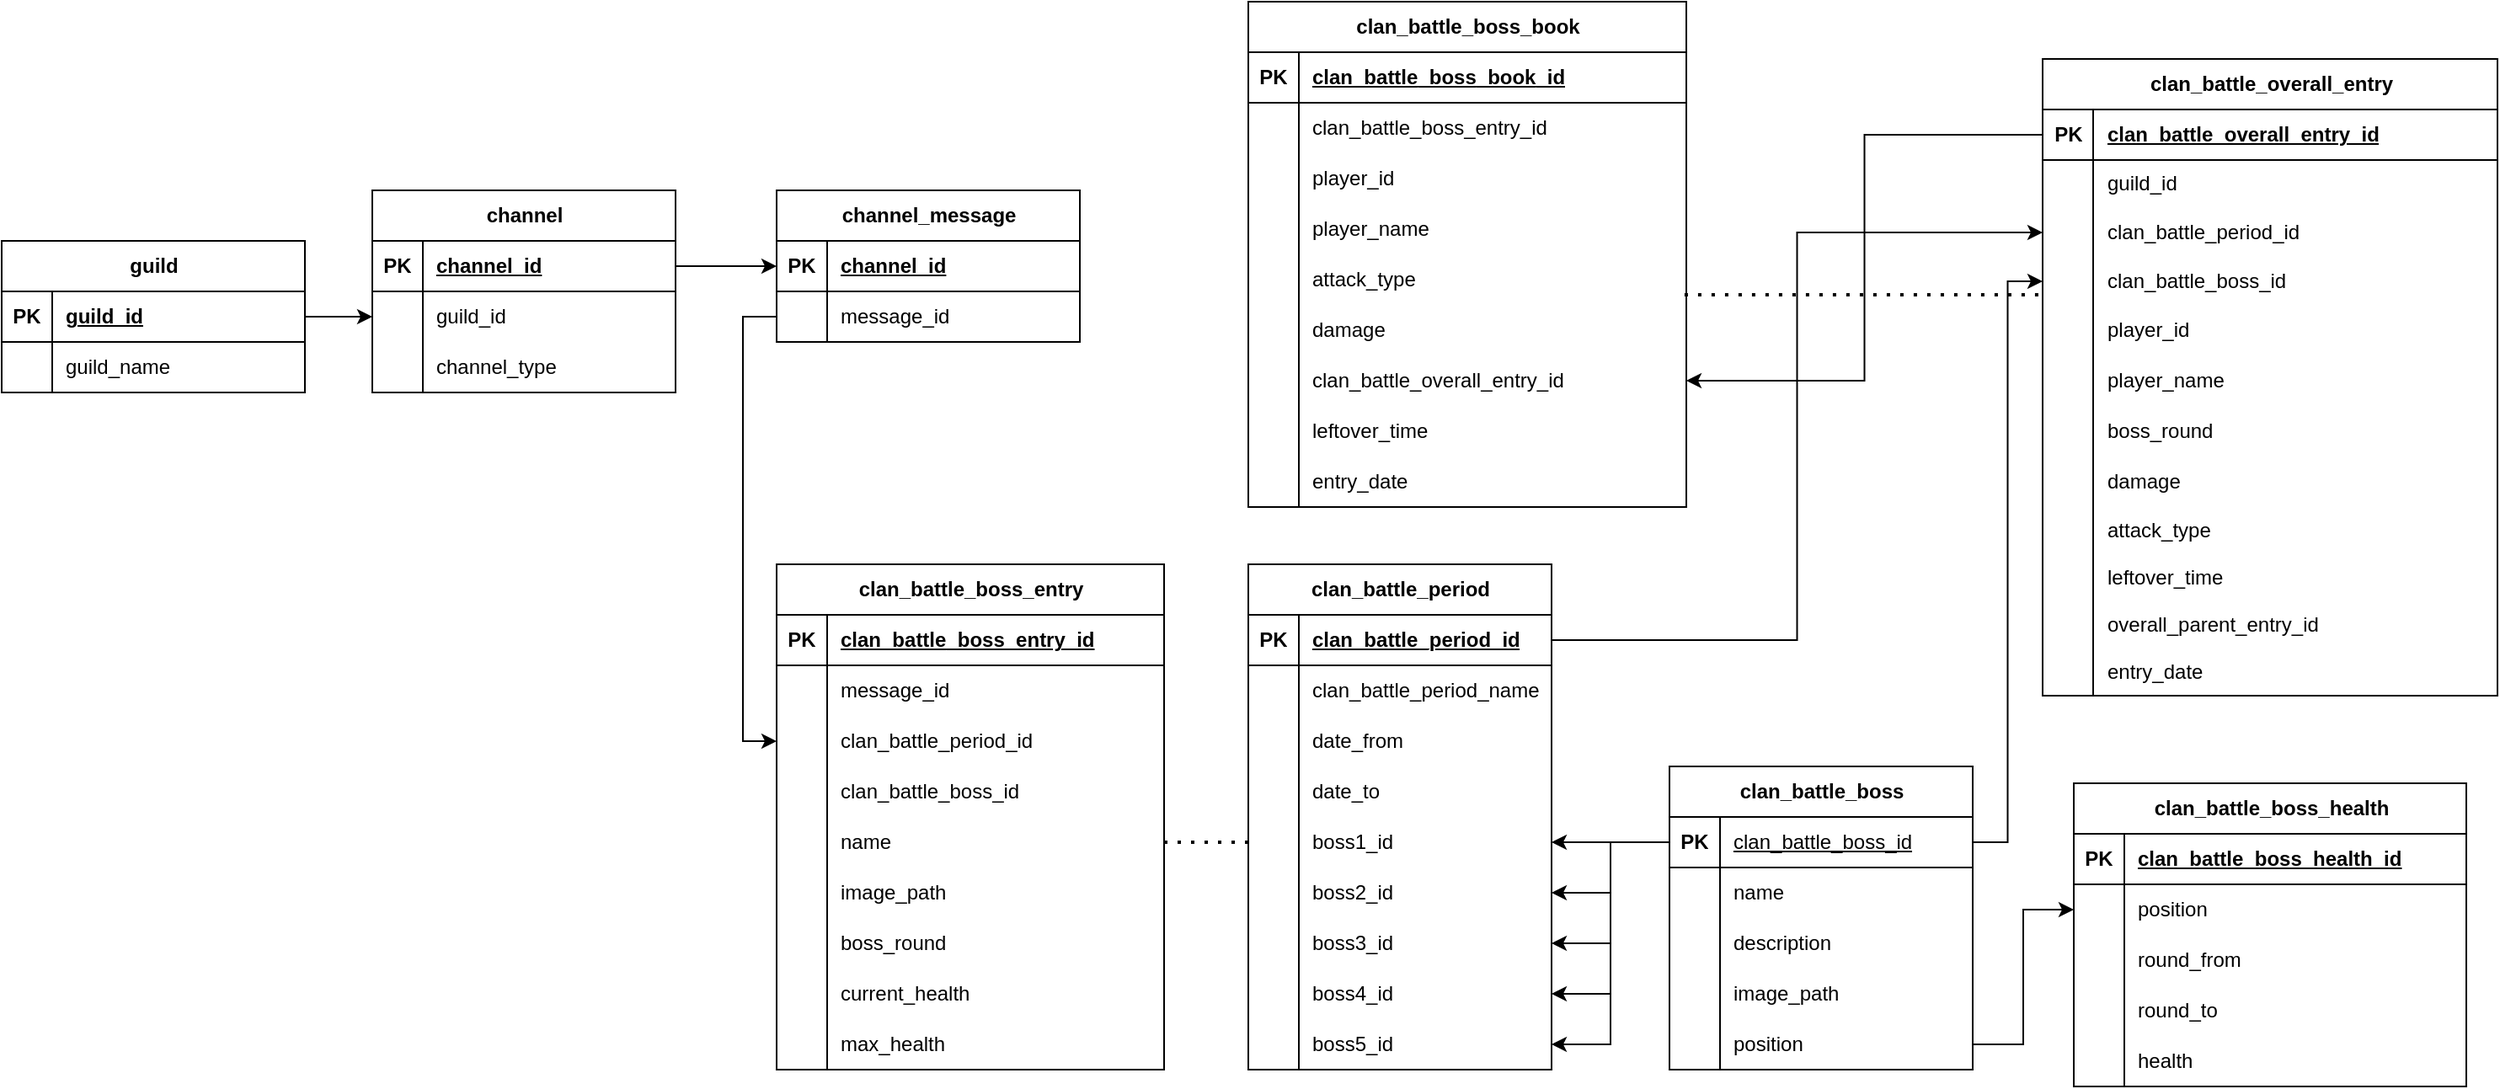 <mxfile version="26.2.2">
  <diagram name="Page-1" id="Na9l8g__EAlhR9J3Zmgt">
    <mxGraphModel dx="1056" dy="658" grid="1" gridSize="10" guides="1" tooltips="1" connect="1" arrows="1" fold="1" page="1" pageScale="1" pageWidth="1654" pageHeight="1169" math="0" shadow="0">
      <root>
        <mxCell id="0" />
        <mxCell id="1" parent="0" />
        <mxCell id="4W04T9VFL-txrVw9mrA6-1" value="guild" style="shape=table;startSize=30;container=1;collapsible=1;childLayout=tableLayout;fixedRows=1;rowLines=0;fontStyle=1;align=center;resizeLast=1;html=1;" parent="1" vertex="1">
          <mxGeometry x="20" y="188" width="180" height="90" as="geometry" />
        </mxCell>
        <mxCell id="4W04T9VFL-txrVw9mrA6-2" value="" style="shape=tableRow;horizontal=0;startSize=0;swimlaneHead=0;swimlaneBody=0;fillColor=none;collapsible=0;dropTarget=0;points=[[0,0.5],[1,0.5]];portConstraint=eastwest;top=0;left=0;right=0;bottom=1;" parent="4W04T9VFL-txrVw9mrA6-1" vertex="1">
          <mxGeometry y="30" width="180" height="30" as="geometry" />
        </mxCell>
        <mxCell id="4W04T9VFL-txrVw9mrA6-3" value="PK" style="shape=partialRectangle;connectable=0;fillColor=none;top=0;left=0;bottom=0;right=0;fontStyle=1;overflow=hidden;whiteSpace=wrap;html=1;" parent="4W04T9VFL-txrVw9mrA6-2" vertex="1">
          <mxGeometry width="30" height="30" as="geometry">
            <mxRectangle width="30" height="30" as="alternateBounds" />
          </mxGeometry>
        </mxCell>
        <mxCell id="4W04T9VFL-txrVw9mrA6-4" value="guild_id" style="shape=partialRectangle;connectable=0;fillColor=none;top=0;left=0;bottom=0;right=0;align=left;spacingLeft=6;fontStyle=5;overflow=hidden;whiteSpace=wrap;html=1;" parent="4W04T9VFL-txrVw9mrA6-2" vertex="1">
          <mxGeometry x="30" width="150" height="30" as="geometry">
            <mxRectangle width="150" height="30" as="alternateBounds" />
          </mxGeometry>
        </mxCell>
        <mxCell id="3OlU9AiTcyGZtDWa4HeJ-1" value="" style="shape=tableRow;horizontal=0;startSize=0;swimlaneHead=0;swimlaneBody=0;fillColor=none;collapsible=0;dropTarget=0;points=[[0,0.5],[1,0.5]];portConstraint=eastwest;top=0;left=0;right=0;bottom=0;" parent="4W04T9VFL-txrVw9mrA6-1" vertex="1">
          <mxGeometry y="60" width="180" height="30" as="geometry" />
        </mxCell>
        <mxCell id="3OlU9AiTcyGZtDWa4HeJ-2" value="" style="shape=partialRectangle;connectable=0;fillColor=none;top=0;left=0;bottom=0;right=0;editable=1;overflow=hidden;whiteSpace=wrap;html=1;" parent="3OlU9AiTcyGZtDWa4HeJ-1" vertex="1">
          <mxGeometry width="30" height="30" as="geometry">
            <mxRectangle width="30" height="30" as="alternateBounds" />
          </mxGeometry>
        </mxCell>
        <mxCell id="3OlU9AiTcyGZtDWa4HeJ-3" value="guild_name" style="shape=partialRectangle;connectable=0;fillColor=none;top=0;left=0;bottom=0;right=0;align=left;spacingLeft=6;overflow=hidden;whiteSpace=wrap;html=1;" parent="3OlU9AiTcyGZtDWa4HeJ-1" vertex="1">
          <mxGeometry x="30" width="150" height="30" as="geometry">
            <mxRectangle width="150" height="30" as="alternateBounds" />
          </mxGeometry>
        </mxCell>
        <mxCell id="4W04T9VFL-txrVw9mrA6-27" value="channel_message" style="shape=table;startSize=30;container=1;collapsible=1;childLayout=tableLayout;fixedRows=1;rowLines=0;fontStyle=1;align=center;resizeLast=1;html=1;" parent="1" vertex="1">
          <mxGeometry x="480" y="158" width="180" height="90" as="geometry">
            <mxRectangle x="410" y="160" width="130" height="30" as="alternateBounds" />
          </mxGeometry>
        </mxCell>
        <mxCell id="4W04T9VFL-txrVw9mrA6-28" value="" style="shape=tableRow;horizontal=0;startSize=0;swimlaneHead=0;swimlaneBody=0;fillColor=none;collapsible=0;dropTarget=0;points=[[0,0.5],[1,0.5]];portConstraint=eastwest;top=0;left=0;right=0;bottom=1;" parent="4W04T9VFL-txrVw9mrA6-27" vertex="1">
          <mxGeometry y="30" width="180" height="30" as="geometry" />
        </mxCell>
        <mxCell id="4W04T9VFL-txrVw9mrA6-29" value="PK" style="shape=partialRectangle;connectable=0;fillColor=none;top=0;left=0;bottom=0;right=0;fontStyle=1;overflow=hidden;whiteSpace=wrap;html=1;" parent="4W04T9VFL-txrVw9mrA6-28" vertex="1">
          <mxGeometry width="30" height="30" as="geometry">
            <mxRectangle width="30" height="30" as="alternateBounds" />
          </mxGeometry>
        </mxCell>
        <mxCell id="4W04T9VFL-txrVw9mrA6-30" value="channel_id" style="shape=partialRectangle;connectable=0;fillColor=none;top=0;left=0;bottom=0;right=0;align=left;spacingLeft=6;fontStyle=5;overflow=hidden;whiteSpace=wrap;html=1;" parent="4W04T9VFL-txrVw9mrA6-28" vertex="1">
          <mxGeometry x="30" width="150" height="30" as="geometry">
            <mxRectangle width="150" height="30" as="alternateBounds" />
          </mxGeometry>
        </mxCell>
        <mxCell id="4W04T9VFL-txrVw9mrA6-34" value="" style="shape=tableRow;horizontal=0;startSize=0;swimlaneHead=0;swimlaneBody=0;fillColor=none;collapsible=0;dropTarget=0;points=[[0,0.5],[1,0.5]];portConstraint=eastwest;top=0;left=0;right=0;bottom=0;" parent="4W04T9VFL-txrVw9mrA6-27" vertex="1">
          <mxGeometry y="60" width="180" height="30" as="geometry" />
        </mxCell>
        <mxCell id="4W04T9VFL-txrVw9mrA6-35" value="" style="shape=partialRectangle;connectable=0;fillColor=none;top=0;left=0;bottom=0;right=0;editable=1;overflow=hidden;whiteSpace=wrap;html=1;" parent="4W04T9VFL-txrVw9mrA6-34" vertex="1">
          <mxGeometry width="30" height="30" as="geometry">
            <mxRectangle width="30" height="30" as="alternateBounds" />
          </mxGeometry>
        </mxCell>
        <mxCell id="4W04T9VFL-txrVw9mrA6-36" value="message_id" style="shape=partialRectangle;connectable=0;fillColor=none;top=0;left=0;bottom=0;right=0;align=left;spacingLeft=6;overflow=hidden;whiteSpace=wrap;html=1;" parent="4W04T9VFL-txrVw9mrA6-34" vertex="1">
          <mxGeometry x="30" width="150" height="30" as="geometry">
            <mxRectangle width="150" height="30" as="alternateBounds" />
          </mxGeometry>
        </mxCell>
        <mxCell id="4W04T9VFL-txrVw9mrA6-66" value="clan_battle_boss_entry" style="shape=table;startSize=30;container=1;collapsible=1;childLayout=tableLayout;fixedRows=1;rowLines=0;fontStyle=1;align=center;resizeLast=1;html=1;" parent="1" vertex="1">
          <mxGeometry x="480" y="380" width="230" height="300" as="geometry" />
        </mxCell>
        <mxCell id="4W04T9VFL-txrVw9mrA6-67" value="" style="shape=tableRow;horizontal=0;startSize=0;swimlaneHead=0;swimlaneBody=0;fillColor=none;collapsible=0;dropTarget=0;points=[[0,0.5],[1,0.5]];portConstraint=eastwest;top=0;left=0;right=0;bottom=1;" parent="4W04T9VFL-txrVw9mrA6-66" vertex="1">
          <mxGeometry y="30" width="230" height="30" as="geometry" />
        </mxCell>
        <mxCell id="4W04T9VFL-txrVw9mrA6-68" value="PK" style="shape=partialRectangle;connectable=0;fillColor=none;top=0;left=0;bottom=0;right=0;fontStyle=1;overflow=hidden;whiteSpace=wrap;html=1;" parent="4W04T9VFL-txrVw9mrA6-67" vertex="1">
          <mxGeometry width="30" height="30" as="geometry">
            <mxRectangle width="30" height="30" as="alternateBounds" />
          </mxGeometry>
        </mxCell>
        <mxCell id="4W04T9VFL-txrVw9mrA6-69" value="&lt;span style=&quot;text-align: center; text-wrap-mode: nowrap;&quot;&gt;clan_battle&lt;/span&gt;_boss_entry_id" style="shape=partialRectangle;connectable=0;fillColor=none;top=0;left=0;bottom=0;right=0;align=left;spacingLeft=6;fontStyle=5;overflow=hidden;whiteSpace=wrap;html=1;" parent="4W04T9VFL-txrVw9mrA6-67" vertex="1">
          <mxGeometry x="30" width="200" height="30" as="geometry">
            <mxRectangle width="200" height="30" as="alternateBounds" />
          </mxGeometry>
        </mxCell>
        <mxCell id="q9YKt4Ecyo9Hp0CwiwOI-83" value="" style="shape=tableRow;horizontal=0;startSize=0;swimlaneHead=0;swimlaneBody=0;fillColor=none;collapsible=0;dropTarget=0;points=[[0,0.5],[1,0.5]];portConstraint=eastwest;top=0;left=0;right=0;bottom=0;" parent="4W04T9VFL-txrVw9mrA6-66" vertex="1">
          <mxGeometry y="60" width="230" height="30" as="geometry" />
        </mxCell>
        <mxCell id="q9YKt4Ecyo9Hp0CwiwOI-84" value="" style="shape=partialRectangle;connectable=0;fillColor=none;top=0;left=0;bottom=0;right=0;editable=1;overflow=hidden;whiteSpace=wrap;html=1;" parent="q9YKt4Ecyo9Hp0CwiwOI-83" vertex="1">
          <mxGeometry width="30" height="30" as="geometry">
            <mxRectangle width="30" height="30" as="alternateBounds" />
          </mxGeometry>
        </mxCell>
        <mxCell id="q9YKt4Ecyo9Hp0CwiwOI-85" value="message_id" style="shape=partialRectangle;connectable=0;fillColor=none;top=0;left=0;bottom=0;right=0;align=left;spacingLeft=6;overflow=hidden;whiteSpace=wrap;html=1;" parent="q9YKt4Ecyo9Hp0CwiwOI-83" vertex="1">
          <mxGeometry x="30" width="200" height="30" as="geometry">
            <mxRectangle width="200" height="30" as="alternateBounds" />
          </mxGeometry>
        </mxCell>
        <mxCell id="4W04T9VFL-txrVw9mrA6-70" value="" style="shape=tableRow;horizontal=0;startSize=0;swimlaneHead=0;swimlaneBody=0;fillColor=none;collapsible=0;dropTarget=0;points=[[0,0.5],[1,0.5]];portConstraint=eastwest;top=0;left=0;right=0;bottom=0;" parent="4W04T9VFL-txrVw9mrA6-66" vertex="1">
          <mxGeometry y="90" width="230" height="30" as="geometry" />
        </mxCell>
        <mxCell id="4W04T9VFL-txrVw9mrA6-71" value="" style="shape=partialRectangle;connectable=0;fillColor=none;top=0;left=0;bottom=0;right=0;editable=1;overflow=hidden;whiteSpace=wrap;html=1;" parent="4W04T9VFL-txrVw9mrA6-70" vertex="1">
          <mxGeometry width="30" height="30" as="geometry">
            <mxRectangle width="30" height="30" as="alternateBounds" />
          </mxGeometry>
        </mxCell>
        <mxCell id="4W04T9VFL-txrVw9mrA6-72" value="clan_battle_period_id" style="shape=partialRectangle;connectable=0;fillColor=none;top=0;left=0;bottom=0;right=0;align=left;spacingLeft=6;overflow=hidden;whiteSpace=wrap;html=1;" parent="4W04T9VFL-txrVw9mrA6-70" vertex="1">
          <mxGeometry x="30" width="200" height="30" as="geometry">
            <mxRectangle width="200" height="30" as="alternateBounds" />
          </mxGeometry>
        </mxCell>
        <mxCell id="4W04T9VFL-txrVw9mrA6-73" value="" style="shape=tableRow;horizontal=0;startSize=0;swimlaneHead=0;swimlaneBody=0;fillColor=none;collapsible=0;dropTarget=0;points=[[0,0.5],[1,0.5]];portConstraint=eastwest;top=0;left=0;right=0;bottom=0;" parent="4W04T9VFL-txrVw9mrA6-66" vertex="1">
          <mxGeometry y="120" width="230" height="30" as="geometry" />
        </mxCell>
        <mxCell id="4W04T9VFL-txrVw9mrA6-74" value="" style="shape=partialRectangle;connectable=0;fillColor=none;top=0;left=0;bottom=0;right=0;editable=1;overflow=hidden;whiteSpace=wrap;html=1;" parent="4W04T9VFL-txrVw9mrA6-73" vertex="1">
          <mxGeometry width="30" height="30" as="geometry">
            <mxRectangle width="30" height="30" as="alternateBounds" />
          </mxGeometry>
        </mxCell>
        <mxCell id="4W04T9VFL-txrVw9mrA6-75" value="clan_battle_boss_id" style="shape=partialRectangle;connectable=0;fillColor=none;top=0;left=0;bottom=0;right=0;align=left;spacingLeft=6;overflow=hidden;whiteSpace=wrap;html=1;" parent="4W04T9VFL-txrVw9mrA6-73" vertex="1">
          <mxGeometry x="30" width="200" height="30" as="geometry">
            <mxRectangle width="200" height="30" as="alternateBounds" />
          </mxGeometry>
        </mxCell>
        <mxCell id="4W04T9VFL-txrVw9mrA6-164" value="" style="shape=tableRow;horizontal=0;startSize=0;swimlaneHead=0;swimlaneBody=0;fillColor=none;collapsible=0;dropTarget=0;points=[[0,0.5],[1,0.5]];portConstraint=eastwest;top=0;left=0;right=0;bottom=0;" parent="4W04T9VFL-txrVw9mrA6-66" vertex="1">
          <mxGeometry y="150" width="230" height="30" as="geometry" />
        </mxCell>
        <mxCell id="4W04T9VFL-txrVw9mrA6-165" value="" style="shape=partialRectangle;connectable=0;fillColor=none;top=0;left=0;bottom=0;right=0;editable=1;overflow=hidden;whiteSpace=wrap;html=1;" parent="4W04T9VFL-txrVw9mrA6-164" vertex="1">
          <mxGeometry width="30" height="30" as="geometry">
            <mxRectangle width="30" height="30" as="alternateBounds" />
          </mxGeometry>
        </mxCell>
        <mxCell id="4W04T9VFL-txrVw9mrA6-166" value="name" style="shape=partialRectangle;connectable=0;fillColor=none;top=0;left=0;bottom=0;right=0;align=left;spacingLeft=6;overflow=hidden;whiteSpace=wrap;html=1;" parent="4W04T9VFL-txrVw9mrA6-164" vertex="1">
          <mxGeometry x="30" width="200" height="30" as="geometry">
            <mxRectangle width="200" height="30" as="alternateBounds" />
          </mxGeometry>
        </mxCell>
        <mxCell id="4W04T9VFL-txrVw9mrA6-118" value="" style="shape=tableRow;horizontal=0;startSize=0;swimlaneHead=0;swimlaneBody=0;fillColor=none;collapsible=0;dropTarget=0;points=[[0,0.5],[1,0.5]];portConstraint=eastwest;top=0;left=0;right=0;bottom=0;" parent="4W04T9VFL-txrVw9mrA6-66" vertex="1">
          <mxGeometry y="180" width="230" height="30" as="geometry" />
        </mxCell>
        <mxCell id="4W04T9VFL-txrVw9mrA6-119" value="" style="shape=partialRectangle;connectable=0;fillColor=none;top=0;left=0;bottom=0;right=0;editable=1;overflow=hidden;whiteSpace=wrap;html=1;" parent="4W04T9VFL-txrVw9mrA6-118" vertex="1">
          <mxGeometry width="30" height="30" as="geometry">
            <mxRectangle width="30" height="30" as="alternateBounds" />
          </mxGeometry>
        </mxCell>
        <mxCell id="4W04T9VFL-txrVw9mrA6-120" value="image_path" style="shape=partialRectangle;connectable=0;fillColor=none;top=0;left=0;bottom=0;right=0;align=left;spacingLeft=6;overflow=hidden;whiteSpace=wrap;html=1;" parent="4W04T9VFL-txrVw9mrA6-118" vertex="1">
          <mxGeometry x="30" width="200" height="30" as="geometry">
            <mxRectangle width="200" height="30" as="alternateBounds" />
          </mxGeometry>
        </mxCell>
        <mxCell id="4W04T9VFL-txrVw9mrA6-107" value="" style="shape=tableRow;horizontal=0;startSize=0;swimlaneHead=0;swimlaneBody=0;fillColor=none;collapsible=0;dropTarget=0;points=[[0,0.5],[1,0.5]];portConstraint=eastwest;top=0;left=0;right=0;bottom=0;" parent="4W04T9VFL-txrVw9mrA6-66" vertex="1">
          <mxGeometry y="210" width="230" height="30" as="geometry" />
        </mxCell>
        <mxCell id="4W04T9VFL-txrVw9mrA6-108" value="" style="shape=partialRectangle;connectable=0;fillColor=none;top=0;left=0;bottom=0;right=0;editable=1;overflow=hidden;whiteSpace=wrap;html=1;" parent="4W04T9VFL-txrVw9mrA6-107" vertex="1">
          <mxGeometry width="30" height="30" as="geometry">
            <mxRectangle width="30" height="30" as="alternateBounds" />
          </mxGeometry>
        </mxCell>
        <mxCell id="4W04T9VFL-txrVw9mrA6-109" value="boss_round" style="shape=partialRectangle;connectable=0;fillColor=none;top=0;left=0;bottom=0;right=0;align=left;spacingLeft=6;overflow=hidden;whiteSpace=wrap;html=1;" parent="4W04T9VFL-txrVw9mrA6-107" vertex="1">
          <mxGeometry x="30" width="200" height="30" as="geometry">
            <mxRectangle width="200" height="30" as="alternateBounds" />
          </mxGeometry>
        </mxCell>
        <mxCell id="4W04T9VFL-txrVw9mrA6-112" value="" style="shape=tableRow;horizontal=0;startSize=0;swimlaneHead=0;swimlaneBody=0;fillColor=none;collapsible=0;dropTarget=0;points=[[0,0.5],[1,0.5]];portConstraint=eastwest;top=0;left=0;right=0;bottom=0;" parent="4W04T9VFL-txrVw9mrA6-66" vertex="1">
          <mxGeometry y="240" width="230" height="30" as="geometry" />
        </mxCell>
        <mxCell id="4W04T9VFL-txrVw9mrA6-113" value="" style="shape=partialRectangle;connectable=0;fillColor=none;top=0;left=0;bottom=0;right=0;editable=1;overflow=hidden;whiteSpace=wrap;html=1;" parent="4W04T9VFL-txrVw9mrA6-112" vertex="1">
          <mxGeometry width="30" height="30" as="geometry">
            <mxRectangle width="30" height="30" as="alternateBounds" />
          </mxGeometry>
        </mxCell>
        <mxCell id="4W04T9VFL-txrVw9mrA6-114" value="current_health" style="shape=partialRectangle;connectable=0;fillColor=none;top=0;left=0;bottom=0;right=0;align=left;spacingLeft=6;overflow=hidden;whiteSpace=wrap;html=1;" parent="4W04T9VFL-txrVw9mrA6-112" vertex="1">
          <mxGeometry x="30" width="200" height="30" as="geometry">
            <mxRectangle width="200" height="30" as="alternateBounds" />
          </mxGeometry>
        </mxCell>
        <mxCell id="4W04T9VFL-txrVw9mrA6-115" value="" style="shape=tableRow;horizontal=0;startSize=0;swimlaneHead=0;swimlaneBody=0;fillColor=none;collapsible=0;dropTarget=0;points=[[0,0.5],[1,0.5]];portConstraint=eastwest;top=0;left=0;right=0;bottom=0;" parent="4W04T9VFL-txrVw9mrA6-66" vertex="1">
          <mxGeometry y="270" width="230" height="30" as="geometry" />
        </mxCell>
        <mxCell id="4W04T9VFL-txrVw9mrA6-116" value="" style="shape=partialRectangle;connectable=0;fillColor=none;top=0;left=0;bottom=0;right=0;editable=1;overflow=hidden;whiteSpace=wrap;html=1;" parent="4W04T9VFL-txrVw9mrA6-115" vertex="1">
          <mxGeometry width="30" height="30" as="geometry">
            <mxRectangle width="30" height="30" as="alternateBounds" />
          </mxGeometry>
        </mxCell>
        <mxCell id="4W04T9VFL-txrVw9mrA6-117" value="max_health" style="shape=partialRectangle;connectable=0;fillColor=none;top=0;left=0;bottom=0;right=0;align=left;spacingLeft=6;overflow=hidden;whiteSpace=wrap;html=1;" parent="4W04T9VFL-txrVw9mrA6-115" vertex="1">
          <mxGeometry x="30" width="200" height="30" as="geometry">
            <mxRectangle width="200" height="30" as="alternateBounds" />
          </mxGeometry>
        </mxCell>
        <mxCell id="4W04T9VFL-txrVw9mrA6-167" value="clan_battle_boss_book" style="shape=table;startSize=30;container=1;collapsible=1;childLayout=tableLayout;fixedRows=1;rowLines=0;fontStyle=1;align=center;resizeLast=1;html=1;" parent="1" vertex="1">
          <mxGeometry x="760" y="46" width="260" height="300" as="geometry" />
        </mxCell>
        <mxCell id="4W04T9VFL-txrVw9mrA6-168" value="" style="shape=tableRow;horizontal=0;startSize=0;swimlaneHead=0;swimlaneBody=0;fillColor=none;collapsible=0;dropTarget=0;points=[[0,0.5],[1,0.5]];portConstraint=eastwest;top=0;left=0;right=0;bottom=1;" parent="4W04T9VFL-txrVw9mrA6-167" vertex="1">
          <mxGeometry y="30" width="260" height="30" as="geometry" />
        </mxCell>
        <mxCell id="4W04T9VFL-txrVw9mrA6-169" value="PK" style="shape=partialRectangle;connectable=0;fillColor=none;top=0;left=0;bottom=0;right=0;fontStyle=1;overflow=hidden;whiteSpace=wrap;html=1;" parent="4W04T9VFL-txrVw9mrA6-168" vertex="1">
          <mxGeometry width="30" height="30" as="geometry">
            <mxRectangle width="30" height="30" as="alternateBounds" />
          </mxGeometry>
        </mxCell>
        <mxCell id="4W04T9VFL-txrVw9mrA6-170" value="&lt;span style=&quot;text-align: center; text-wrap-mode: nowrap;&quot;&gt;clan_battle&lt;/span&gt;&lt;span style=&quot;text-align: center; text-wrap-mode: nowrap;&quot;&gt;_boss&lt;/span&gt;&lt;span style=&quot;text-align: center; text-wrap-mode: nowrap;&quot;&gt;_book&lt;/span&gt;&lt;span style=&quot;text-align: center; text-wrap-mode: nowrap;&quot;&gt;_id&lt;/span&gt;" style="shape=partialRectangle;connectable=0;fillColor=none;top=0;left=0;bottom=0;right=0;align=left;spacingLeft=6;fontStyle=5;overflow=hidden;whiteSpace=wrap;html=1;" parent="4W04T9VFL-txrVw9mrA6-168" vertex="1">
          <mxGeometry x="30" width="230" height="30" as="geometry">
            <mxRectangle width="230" height="30" as="alternateBounds" />
          </mxGeometry>
        </mxCell>
        <mxCell id="4W04T9VFL-txrVw9mrA6-177" value="" style="shape=tableRow;horizontal=0;startSize=0;swimlaneHead=0;swimlaneBody=0;fillColor=none;collapsible=0;dropTarget=0;points=[[0,0.5],[1,0.5]];portConstraint=eastwest;top=0;left=0;right=0;bottom=0;" parent="4W04T9VFL-txrVw9mrA6-167" vertex="1">
          <mxGeometry y="60" width="260" height="30" as="geometry" />
        </mxCell>
        <mxCell id="4W04T9VFL-txrVw9mrA6-178" value="" style="shape=partialRectangle;connectable=0;fillColor=none;top=0;left=0;bottom=0;right=0;editable=1;overflow=hidden;whiteSpace=wrap;html=1;" parent="4W04T9VFL-txrVw9mrA6-177" vertex="1">
          <mxGeometry width="30" height="30" as="geometry">
            <mxRectangle width="30" height="30" as="alternateBounds" />
          </mxGeometry>
        </mxCell>
        <mxCell id="4W04T9VFL-txrVw9mrA6-179" value="clan_battle_boss_entry_id" style="shape=partialRectangle;connectable=0;fillColor=none;top=0;left=0;bottom=0;right=0;align=left;spacingLeft=6;overflow=hidden;whiteSpace=wrap;html=1;" parent="4W04T9VFL-txrVw9mrA6-177" vertex="1">
          <mxGeometry x="30" width="230" height="30" as="geometry">
            <mxRectangle width="230" height="30" as="alternateBounds" />
          </mxGeometry>
        </mxCell>
        <mxCell id="4W04T9VFL-txrVw9mrA6-171" value="" style="shape=tableRow;horizontal=0;startSize=0;swimlaneHead=0;swimlaneBody=0;fillColor=none;collapsible=0;dropTarget=0;points=[[0,0.5],[1,0.5]];portConstraint=eastwest;top=0;left=0;right=0;bottom=0;" parent="4W04T9VFL-txrVw9mrA6-167" vertex="1">
          <mxGeometry y="90" width="260" height="30" as="geometry" />
        </mxCell>
        <mxCell id="4W04T9VFL-txrVw9mrA6-172" value="" style="shape=partialRectangle;connectable=0;fillColor=none;top=0;left=0;bottom=0;right=0;editable=1;overflow=hidden;whiteSpace=wrap;html=1;" parent="4W04T9VFL-txrVw9mrA6-171" vertex="1">
          <mxGeometry width="30" height="30" as="geometry">
            <mxRectangle width="30" height="30" as="alternateBounds" />
          </mxGeometry>
        </mxCell>
        <mxCell id="4W04T9VFL-txrVw9mrA6-173" value="player_id" style="shape=partialRectangle;connectable=0;fillColor=none;top=0;left=0;bottom=0;right=0;align=left;spacingLeft=6;overflow=hidden;whiteSpace=wrap;html=1;" parent="4W04T9VFL-txrVw9mrA6-171" vertex="1">
          <mxGeometry x="30" width="230" height="30" as="geometry">
            <mxRectangle width="230" height="30" as="alternateBounds" />
          </mxGeometry>
        </mxCell>
        <mxCell id="4W04T9VFL-txrVw9mrA6-174" value="" style="shape=tableRow;horizontal=0;startSize=0;swimlaneHead=0;swimlaneBody=0;fillColor=none;collapsible=0;dropTarget=0;points=[[0,0.5],[1,0.5]];portConstraint=eastwest;top=0;left=0;right=0;bottom=0;" parent="4W04T9VFL-txrVw9mrA6-167" vertex="1">
          <mxGeometry y="120" width="260" height="30" as="geometry" />
        </mxCell>
        <mxCell id="4W04T9VFL-txrVw9mrA6-175" value="" style="shape=partialRectangle;connectable=0;fillColor=none;top=0;left=0;bottom=0;right=0;editable=1;overflow=hidden;whiteSpace=wrap;html=1;" parent="4W04T9VFL-txrVw9mrA6-174" vertex="1">
          <mxGeometry width="30" height="30" as="geometry">
            <mxRectangle width="30" height="30" as="alternateBounds" />
          </mxGeometry>
        </mxCell>
        <mxCell id="4W04T9VFL-txrVw9mrA6-176" value="player_name" style="shape=partialRectangle;connectable=0;fillColor=none;top=0;left=0;bottom=0;right=0;align=left;spacingLeft=6;overflow=hidden;whiteSpace=wrap;html=1;" parent="4W04T9VFL-txrVw9mrA6-174" vertex="1">
          <mxGeometry x="30" width="230" height="30" as="geometry">
            <mxRectangle width="230" height="30" as="alternateBounds" />
          </mxGeometry>
        </mxCell>
        <mxCell id="z1_MMsNxIoDXay9PY_WW-51" value="" style="shape=tableRow;horizontal=0;startSize=0;swimlaneHead=0;swimlaneBody=0;fillColor=none;collapsible=0;dropTarget=0;points=[[0,0.5],[1,0.5]];portConstraint=eastwest;top=0;left=0;right=0;bottom=0;" parent="4W04T9VFL-txrVw9mrA6-167" vertex="1">
          <mxGeometry y="150" width="260" height="30" as="geometry" />
        </mxCell>
        <mxCell id="z1_MMsNxIoDXay9PY_WW-52" value="" style="shape=partialRectangle;connectable=0;fillColor=none;top=0;left=0;bottom=0;right=0;editable=1;overflow=hidden;whiteSpace=wrap;html=1;" parent="z1_MMsNxIoDXay9PY_WW-51" vertex="1">
          <mxGeometry width="30" height="30" as="geometry">
            <mxRectangle width="30" height="30" as="alternateBounds" />
          </mxGeometry>
        </mxCell>
        <mxCell id="z1_MMsNxIoDXay9PY_WW-53" value="attack_type" style="shape=partialRectangle;connectable=0;fillColor=none;top=0;left=0;bottom=0;right=0;align=left;spacingLeft=6;overflow=hidden;whiteSpace=wrap;html=1;" parent="z1_MMsNxIoDXay9PY_WW-51" vertex="1">
          <mxGeometry x="30" width="230" height="30" as="geometry">
            <mxRectangle width="230" height="30" as="alternateBounds" />
          </mxGeometry>
        </mxCell>
        <mxCell id="4W04T9VFL-txrVw9mrA6-188" value="" style="shape=tableRow;horizontal=0;startSize=0;swimlaneHead=0;swimlaneBody=0;fillColor=none;collapsible=0;dropTarget=0;points=[[0,0.5],[1,0.5]];portConstraint=eastwest;top=0;left=0;right=0;bottom=0;" parent="4W04T9VFL-txrVw9mrA6-167" vertex="1">
          <mxGeometry y="180" width="260" height="30" as="geometry" />
        </mxCell>
        <mxCell id="4W04T9VFL-txrVw9mrA6-189" value="" style="shape=partialRectangle;connectable=0;fillColor=none;top=0;left=0;bottom=0;right=0;editable=1;overflow=hidden;whiteSpace=wrap;html=1;" parent="4W04T9VFL-txrVw9mrA6-188" vertex="1">
          <mxGeometry width="30" height="30" as="geometry">
            <mxRectangle width="30" height="30" as="alternateBounds" />
          </mxGeometry>
        </mxCell>
        <mxCell id="4W04T9VFL-txrVw9mrA6-190" value="damage" style="shape=partialRectangle;connectable=0;fillColor=none;top=0;left=0;bottom=0;right=0;align=left;spacingLeft=6;overflow=hidden;whiteSpace=wrap;html=1;" parent="4W04T9VFL-txrVw9mrA6-188" vertex="1">
          <mxGeometry x="30" width="230" height="30" as="geometry">
            <mxRectangle width="230" height="30" as="alternateBounds" />
          </mxGeometry>
        </mxCell>
        <mxCell id="q9YKt4Ecyo9Hp0CwiwOI-16" value="" style="shape=tableRow;horizontal=0;startSize=0;swimlaneHead=0;swimlaneBody=0;fillColor=none;collapsible=0;dropTarget=0;points=[[0,0.5],[1,0.5]];portConstraint=eastwest;top=0;left=0;right=0;bottom=0;" parent="4W04T9VFL-txrVw9mrA6-167" vertex="1">
          <mxGeometry y="210" width="260" height="30" as="geometry" />
        </mxCell>
        <mxCell id="q9YKt4Ecyo9Hp0CwiwOI-17" value="" style="shape=partialRectangle;connectable=0;fillColor=none;top=0;left=0;bottom=0;right=0;editable=1;overflow=hidden;whiteSpace=wrap;html=1;" parent="q9YKt4Ecyo9Hp0CwiwOI-16" vertex="1">
          <mxGeometry width="30" height="30" as="geometry">
            <mxRectangle width="30" height="30" as="alternateBounds" />
          </mxGeometry>
        </mxCell>
        <mxCell id="q9YKt4Ecyo9Hp0CwiwOI-18" value="clan_battle_overall_entry_id" style="shape=partialRectangle;connectable=0;fillColor=none;top=0;left=0;bottom=0;right=0;align=left;spacingLeft=6;overflow=hidden;whiteSpace=wrap;html=1;" parent="q9YKt4Ecyo9Hp0CwiwOI-16" vertex="1">
          <mxGeometry x="30" width="230" height="30" as="geometry">
            <mxRectangle width="230" height="30" as="alternateBounds" />
          </mxGeometry>
        </mxCell>
        <mxCell id="dvPDIq1xNMgPmT8pVxbE-26" value="" style="shape=tableRow;horizontal=0;startSize=0;swimlaneHead=0;swimlaneBody=0;fillColor=none;collapsible=0;dropTarget=0;points=[[0,0.5],[1,0.5]];portConstraint=eastwest;top=0;left=0;right=0;bottom=0;" vertex="1" parent="4W04T9VFL-txrVw9mrA6-167">
          <mxGeometry y="240" width="260" height="30" as="geometry" />
        </mxCell>
        <mxCell id="dvPDIq1xNMgPmT8pVxbE-27" value="" style="shape=partialRectangle;connectable=0;fillColor=none;top=0;left=0;bottom=0;right=0;editable=1;overflow=hidden;whiteSpace=wrap;html=1;" vertex="1" parent="dvPDIq1xNMgPmT8pVxbE-26">
          <mxGeometry width="30" height="30" as="geometry">
            <mxRectangle width="30" height="30" as="alternateBounds" />
          </mxGeometry>
        </mxCell>
        <mxCell id="dvPDIq1xNMgPmT8pVxbE-28" value="leftover_time" style="shape=partialRectangle;connectable=0;fillColor=none;top=0;left=0;bottom=0;right=0;align=left;spacingLeft=6;overflow=hidden;whiteSpace=wrap;html=1;" vertex="1" parent="dvPDIq1xNMgPmT8pVxbE-26">
          <mxGeometry x="30" width="230" height="30" as="geometry">
            <mxRectangle width="230" height="30" as="alternateBounds" />
          </mxGeometry>
        </mxCell>
        <mxCell id="q9YKt4Ecyo9Hp0CwiwOI-41" value="" style="shape=tableRow;horizontal=0;startSize=0;swimlaneHead=0;swimlaneBody=0;fillColor=none;collapsible=0;dropTarget=0;points=[[0,0.5],[1,0.5]];portConstraint=eastwest;top=0;left=0;right=0;bottom=0;" parent="4W04T9VFL-txrVw9mrA6-167" vertex="1">
          <mxGeometry y="270" width="260" height="30" as="geometry" />
        </mxCell>
        <mxCell id="q9YKt4Ecyo9Hp0CwiwOI-42" value="" style="shape=partialRectangle;connectable=0;fillColor=none;top=0;left=0;bottom=0;right=0;editable=1;overflow=hidden;whiteSpace=wrap;html=1;" parent="q9YKt4Ecyo9Hp0CwiwOI-41" vertex="1">
          <mxGeometry width="30" height="30" as="geometry">
            <mxRectangle width="30" height="30" as="alternateBounds" />
          </mxGeometry>
        </mxCell>
        <mxCell id="q9YKt4Ecyo9Hp0CwiwOI-43" value="entry_date" style="shape=partialRectangle;connectable=0;fillColor=none;top=0;left=0;bottom=0;right=0;align=left;spacingLeft=6;overflow=hidden;whiteSpace=wrap;html=1;" parent="q9YKt4Ecyo9Hp0CwiwOI-41" vertex="1">
          <mxGeometry x="30" width="230" height="30" as="geometry">
            <mxRectangle width="230" height="30" as="alternateBounds" />
          </mxGeometry>
        </mxCell>
        <mxCell id="z1_MMsNxIoDXay9PY_WW-7" value="clan_battle_period" style="shape=table;startSize=30;container=1;collapsible=1;childLayout=tableLayout;fixedRows=1;rowLines=0;fontStyle=1;align=center;resizeLast=1;html=1;" parent="1" vertex="1">
          <mxGeometry x="760" y="380" width="180" height="300" as="geometry" />
        </mxCell>
        <mxCell id="z1_MMsNxIoDXay9PY_WW-8" value="" style="shape=tableRow;horizontal=0;startSize=0;swimlaneHead=0;swimlaneBody=0;fillColor=none;collapsible=0;dropTarget=0;points=[[0,0.5],[1,0.5]];portConstraint=eastwest;top=0;left=0;right=0;bottom=1;" parent="z1_MMsNxIoDXay9PY_WW-7" vertex="1">
          <mxGeometry y="30" width="180" height="30" as="geometry" />
        </mxCell>
        <mxCell id="z1_MMsNxIoDXay9PY_WW-9" value="PK" style="shape=partialRectangle;connectable=0;fillColor=none;top=0;left=0;bottom=0;right=0;fontStyle=1;overflow=hidden;whiteSpace=wrap;html=1;" parent="z1_MMsNxIoDXay9PY_WW-8" vertex="1">
          <mxGeometry width="30" height="30" as="geometry">
            <mxRectangle width="30" height="30" as="alternateBounds" />
          </mxGeometry>
        </mxCell>
        <mxCell id="z1_MMsNxIoDXay9PY_WW-10" value="clan_battle_period_id" style="shape=partialRectangle;connectable=0;fillColor=none;top=0;left=0;bottom=0;right=0;align=left;spacingLeft=6;fontStyle=5;overflow=hidden;whiteSpace=wrap;html=1;" parent="z1_MMsNxIoDXay9PY_WW-8" vertex="1">
          <mxGeometry x="30" width="150" height="30" as="geometry">
            <mxRectangle width="150" height="30" as="alternateBounds" />
          </mxGeometry>
        </mxCell>
        <mxCell id="z1_MMsNxIoDXay9PY_WW-17" value="" style="shape=tableRow;horizontal=0;startSize=0;swimlaneHead=0;swimlaneBody=0;fillColor=none;collapsible=0;dropTarget=0;points=[[0,0.5],[1,0.5]];portConstraint=eastwest;top=0;left=0;right=0;bottom=0;" parent="z1_MMsNxIoDXay9PY_WW-7" vertex="1">
          <mxGeometry y="60" width="180" height="30" as="geometry" />
        </mxCell>
        <mxCell id="z1_MMsNxIoDXay9PY_WW-18" value="" style="shape=partialRectangle;connectable=0;fillColor=none;top=0;left=0;bottom=0;right=0;editable=1;overflow=hidden;whiteSpace=wrap;html=1;" parent="z1_MMsNxIoDXay9PY_WW-17" vertex="1">
          <mxGeometry width="30" height="30" as="geometry">
            <mxRectangle width="30" height="30" as="alternateBounds" />
          </mxGeometry>
        </mxCell>
        <mxCell id="z1_MMsNxIoDXay9PY_WW-19" value="clan_battle_period_name" style="shape=partialRectangle;connectable=0;fillColor=none;top=0;left=0;bottom=0;right=0;align=left;spacingLeft=6;overflow=hidden;whiteSpace=wrap;html=1;" parent="z1_MMsNxIoDXay9PY_WW-17" vertex="1">
          <mxGeometry x="30" width="150" height="30" as="geometry">
            <mxRectangle width="150" height="30" as="alternateBounds" />
          </mxGeometry>
        </mxCell>
        <mxCell id="z1_MMsNxIoDXay9PY_WW-11" value="" style="shape=tableRow;horizontal=0;startSize=0;swimlaneHead=0;swimlaneBody=0;fillColor=none;collapsible=0;dropTarget=0;points=[[0,0.5],[1,0.5]];portConstraint=eastwest;top=0;left=0;right=0;bottom=0;" parent="z1_MMsNxIoDXay9PY_WW-7" vertex="1">
          <mxGeometry y="90" width="180" height="30" as="geometry" />
        </mxCell>
        <mxCell id="z1_MMsNxIoDXay9PY_WW-12" value="" style="shape=partialRectangle;connectable=0;fillColor=none;top=0;left=0;bottom=0;right=0;editable=1;overflow=hidden;whiteSpace=wrap;html=1;" parent="z1_MMsNxIoDXay9PY_WW-11" vertex="1">
          <mxGeometry width="30" height="30" as="geometry">
            <mxRectangle width="30" height="30" as="alternateBounds" />
          </mxGeometry>
        </mxCell>
        <mxCell id="z1_MMsNxIoDXay9PY_WW-13" value="date_from" style="shape=partialRectangle;connectable=0;fillColor=none;top=0;left=0;bottom=0;right=0;align=left;spacingLeft=6;overflow=hidden;whiteSpace=wrap;html=1;" parent="z1_MMsNxIoDXay9PY_WW-11" vertex="1">
          <mxGeometry x="30" width="150" height="30" as="geometry">
            <mxRectangle width="150" height="30" as="alternateBounds" />
          </mxGeometry>
        </mxCell>
        <mxCell id="z1_MMsNxIoDXay9PY_WW-14" value="" style="shape=tableRow;horizontal=0;startSize=0;swimlaneHead=0;swimlaneBody=0;fillColor=none;collapsible=0;dropTarget=0;points=[[0,0.5],[1,0.5]];portConstraint=eastwest;top=0;left=0;right=0;bottom=0;" parent="z1_MMsNxIoDXay9PY_WW-7" vertex="1">
          <mxGeometry y="120" width="180" height="30" as="geometry" />
        </mxCell>
        <mxCell id="z1_MMsNxIoDXay9PY_WW-15" value="" style="shape=partialRectangle;connectable=0;fillColor=none;top=0;left=0;bottom=0;right=0;editable=1;overflow=hidden;whiteSpace=wrap;html=1;" parent="z1_MMsNxIoDXay9PY_WW-14" vertex="1">
          <mxGeometry width="30" height="30" as="geometry">
            <mxRectangle width="30" height="30" as="alternateBounds" />
          </mxGeometry>
        </mxCell>
        <mxCell id="z1_MMsNxIoDXay9PY_WW-16" value="date_to" style="shape=partialRectangle;connectable=0;fillColor=none;top=0;left=0;bottom=0;right=0;align=left;spacingLeft=6;overflow=hidden;whiteSpace=wrap;html=1;" parent="z1_MMsNxIoDXay9PY_WW-14" vertex="1">
          <mxGeometry x="30" width="150" height="30" as="geometry">
            <mxRectangle width="150" height="30" as="alternateBounds" />
          </mxGeometry>
        </mxCell>
        <mxCell id="z1_MMsNxIoDXay9PY_WW-74" value="" style="shape=tableRow;horizontal=0;startSize=0;swimlaneHead=0;swimlaneBody=0;fillColor=none;collapsible=0;dropTarget=0;points=[[0,0.5],[1,0.5]];portConstraint=eastwest;top=0;left=0;right=0;bottom=0;" parent="z1_MMsNxIoDXay9PY_WW-7" vertex="1">
          <mxGeometry y="150" width="180" height="30" as="geometry" />
        </mxCell>
        <mxCell id="z1_MMsNxIoDXay9PY_WW-75" value="" style="shape=partialRectangle;connectable=0;fillColor=none;top=0;left=0;bottom=0;right=0;editable=1;overflow=hidden;whiteSpace=wrap;html=1;" parent="z1_MMsNxIoDXay9PY_WW-74" vertex="1">
          <mxGeometry width="30" height="30" as="geometry">
            <mxRectangle width="30" height="30" as="alternateBounds" />
          </mxGeometry>
        </mxCell>
        <mxCell id="z1_MMsNxIoDXay9PY_WW-76" value="boss1_id" style="shape=partialRectangle;connectable=0;fillColor=none;top=0;left=0;bottom=0;right=0;align=left;spacingLeft=6;overflow=hidden;whiteSpace=wrap;html=1;" parent="z1_MMsNxIoDXay9PY_WW-74" vertex="1">
          <mxGeometry x="30" width="150" height="30" as="geometry">
            <mxRectangle width="150" height="30" as="alternateBounds" />
          </mxGeometry>
        </mxCell>
        <mxCell id="z1_MMsNxIoDXay9PY_WW-78" value="" style="shape=tableRow;horizontal=0;startSize=0;swimlaneHead=0;swimlaneBody=0;fillColor=none;collapsible=0;dropTarget=0;points=[[0,0.5],[1,0.5]];portConstraint=eastwest;top=0;left=0;right=0;bottom=0;" parent="z1_MMsNxIoDXay9PY_WW-7" vertex="1">
          <mxGeometry y="180" width="180" height="30" as="geometry" />
        </mxCell>
        <mxCell id="z1_MMsNxIoDXay9PY_WW-79" value="" style="shape=partialRectangle;connectable=0;fillColor=none;top=0;left=0;bottom=0;right=0;editable=1;overflow=hidden;whiteSpace=wrap;html=1;" parent="z1_MMsNxIoDXay9PY_WW-78" vertex="1">
          <mxGeometry width="30" height="30" as="geometry">
            <mxRectangle width="30" height="30" as="alternateBounds" />
          </mxGeometry>
        </mxCell>
        <mxCell id="z1_MMsNxIoDXay9PY_WW-80" value="boss2_id" style="shape=partialRectangle;connectable=0;fillColor=none;top=0;left=0;bottom=0;right=0;align=left;spacingLeft=6;overflow=hidden;whiteSpace=wrap;html=1;" parent="z1_MMsNxIoDXay9PY_WW-78" vertex="1">
          <mxGeometry x="30" width="150" height="30" as="geometry">
            <mxRectangle width="150" height="30" as="alternateBounds" />
          </mxGeometry>
        </mxCell>
        <mxCell id="z1_MMsNxIoDXay9PY_WW-81" value="" style="shape=tableRow;horizontal=0;startSize=0;swimlaneHead=0;swimlaneBody=0;fillColor=none;collapsible=0;dropTarget=0;points=[[0,0.5],[1,0.5]];portConstraint=eastwest;top=0;left=0;right=0;bottom=0;" parent="z1_MMsNxIoDXay9PY_WW-7" vertex="1">
          <mxGeometry y="210" width="180" height="30" as="geometry" />
        </mxCell>
        <mxCell id="z1_MMsNxIoDXay9PY_WW-82" value="" style="shape=partialRectangle;connectable=0;fillColor=none;top=0;left=0;bottom=0;right=0;editable=1;overflow=hidden;whiteSpace=wrap;html=1;" parent="z1_MMsNxIoDXay9PY_WW-81" vertex="1">
          <mxGeometry width="30" height="30" as="geometry">
            <mxRectangle width="30" height="30" as="alternateBounds" />
          </mxGeometry>
        </mxCell>
        <mxCell id="z1_MMsNxIoDXay9PY_WW-83" value="boss3_id" style="shape=partialRectangle;connectable=0;fillColor=none;top=0;left=0;bottom=0;right=0;align=left;spacingLeft=6;overflow=hidden;whiteSpace=wrap;html=1;" parent="z1_MMsNxIoDXay9PY_WW-81" vertex="1">
          <mxGeometry x="30" width="150" height="30" as="geometry">
            <mxRectangle width="150" height="30" as="alternateBounds" />
          </mxGeometry>
        </mxCell>
        <mxCell id="z1_MMsNxIoDXay9PY_WW-84" value="" style="shape=tableRow;horizontal=0;startSize=0;swimlaneHead=0;swimlaneBody=0;fillColor=none;collapsible=0;dropTarget=0;points=[[0,0.5],[1,0.5]];portConstraint=eastwest;top=0;left=0;right=0;bottom=0;" parent="z1_MMsNxIoDXay9PY_WW-7" vertex="1">
          <mxGeometry y="240" width="180" height="30" as="geometry" />
        </mxCell>
        <mxCell id="z1_MMsNxIoDXay9PY_WW-85" value="" style="shape=partialRectangle;connectable=0;fillColor=none;top=0;left=0;bottom=0;right=0;editable=1;overflow=hidden;whiteSpace=wrap;html=1;" parent="z1_MMsNxIoDXay9PY_WW-84" vertex="1">
          <mxGeometry width="30" height="30" as="geometry">
            <mxRectangle width="30" height="30" as="alternateBounds" />
          </mxGeometry>
        </mxCell>
        <mxCell id="z1_MMsNxIoDXay9PY_WW-86" value="boss4_id" style="shape=partialRectangle;connectable=0;fillColor=none;top=0;left=0;bottom=0;right=0;align=left;spacingLeft=6;overflow=hidden;whiteSpace=wrap;html=1;" parent="z1_MMsNxIoDXay9PY_WW-84" vertex="1">
          <mxGeometry x="30" width="150" height="30" as="geometry">
            <mxRectangle width="150" height="30" as="alternateBounds" />
          </mxGeometry>
        </mxCell>
        <mxCell id="z1_MMsNxIoDXay9PY_WW-87" value="" style="shape=tableRow;horizontal=0;startSize=0;swimlaneHead=0;swimlaneBody=0;fillColor=none;collapsible=0;dropTarget=0;points=[[0,0.5],[1,0.5]];portConstraint=eastwest;top=0;left=0;right=0;bottom=0;" parent="z1_MMsNxIoDXay9PY_WW-7" vertex="1">
          <mxGeometry y="270" width="180" height="30" as="geometry" />
        </mxCell>
        <mxCell id="z1_MMsNxIoDXay9PY_WW-88" value="" style="shape=partialRectangle;connectable=0;fillColor=none;top=0;left=0;bottom=0;right=0;editable=1;overflow=hidden;whiteSpace=wrap;html=1;" parent="z1_MMsNxIoDXay9PY_WW-87" vertex="1">
          <mxGeometry width="30" height="30" as="geometry">
            <mxRectangle width="30" height="30" as="alternateBounds" />
          </mxGeometry>
        </mxCell>
        <mxCell id="z1_MMsNxIoDXay9PY_WW-89" value="boss5_id" style="shape=partialRectangle;connectable=0;fillColor=none;top=0;left=0;bottom=0;right=0;align=left;spacingLeft=6;overflow=hidden;whiteSpace=wrap;html=1;" parent="z1_MMsNxIoDXay9PY_WW-87" vertex="1">
          <mxGeometry x="30" width="150" height="30" as="geometry">
            <mxRectangle width="150" height="30" as="alternateBounds" />
          </mxGeometry>
        </mxCell>
        <mxCell id="z1_MMsNxIoDXay9PY_WW-26" value="clan_battle_overall_entry" style="shape=table;startSize=30;container=1;collapsible=1;childLayout=tableLayout;fixedRows=1;rowLines=0;fontStyle=1;align=center;resizeLast=1;html=1;" parent="1" vertex="1">
          <mxGeometry x="1231.5" y="80" width="270" height="378" as="geometry" />
        </mxCell>
        <mxCell id="z1_MMsNxIoDXay9PY_WW-27" value="" style="shape=tableRow;horizontal=0;startSize=0;swimlaneHead=0;swimlaneBody=0;fillColor=none;collapsible=0;dropTarget=0;points=[[0,0.5],[1,0.5]];portConstraint=eastwest;top=0;left=0;right=0;bottom=1;" parent="z1_MMsNxIoDXay9PY_WW-26" vertex="1">
          <mxGeometry y="30" width="270" height="30" as="geometry" />
        </mxCell>
        <mxCell id="z1_MMsNxIoDXay9PY_WW-28" value="PK" style="shape=partialRectangle;connectable=0;fillColor=none;top=0;left=0;bottom=0;right=0;fontStyle=1;overflow=hidden;whiteSpace=wrap;html=1;" parent="z1_MMsNxIoDXay9PY_WW-27" vertex="1">
          <mxGeometry width="30" height="30" as="geometry">
            <mxRectangle width="30" height="30" as="alternateBounds" />
          </mxGeometry>
        </mxCell>
        <mxCell id="z1_MMsNxIoDXay9PY_WW-29" value="&lt;span style=&quot;text-align: center; text-wrap-mode: nowrap;&quot;&gt;clan_battle_overall_entry_id&lt;/span&gt;" style="shape=partialRectangle;connectable=0;fillColor=none;top=0;left=0;bottom=0;right=0;align=left;spacingLeft=6;fontStyle=5;overflow=hidden;whiteSpace=wrap;html=1;" parent="z1_MMsNxIoDXay9PY_WW-27" vertex="1">
          <mxGeometry x="30" width="240" height="30" as="geometry">
            <mxRectangle width="240" height="30" as="alternateBounds" />
          </mxGeometry>
        </mxCell>
        <mxCell id="q9YKt4Ecyo9Hp0CwiwOI-1" value="" style="shape=tableRow;horizontal=0;startSize=0;swimlaneHead=0;swimlaneBody=0;fillColor=none;collapsible=0;dropTarget=0;points=[[0,0.5],[1,0.5]];portConstraint=eastwest;top=0;left=0;right=0;bottom=0;" parent="z1_MMsNxIoDXay9PY_WW-26" vertex="1">
          <mxGeometry y="60" width="270" height="28" as="geometry" />
        </mxCell>
        <mxCell id="q9YKt4Ecyo9Hp0CwiwOI-2" value="" style="shape=partialRectangle;connectable=0;fillColor=none;top=0;left=0;bottom=0;right=0;editable=1;overflow=hidden;whiteSpace=wrap;html=1;" parent="q9YKt4Ecyo9Hp0CwiwOI-1" vertex="1">
          <mxGeometry width="30" height="28" as="geometry">
            <mxRectangle width="30" height="28" as="alternateBounds" />
          </mxGeometry>
        </mxCell>
        <mxCell id="q9YKt4Ecyo9Hp0CwiwOI-3" value="guild_id" style="shape=partialRectangle;connectable=0;fillColor=none;top=0;left=0;bottom=0;right=0;align=left;spacingLeft=6;overflow=hidden;whiteSpace=wrap;html=1;" parent="q9YKt4Ecyo9Hp0CwiwOI-1" vertex="1">
          <mxGeometry x="30" width="240" height="28" as="geometry">
            <mxRectangle width="240" height="28" as="alternateBounds" />
          </mxGeometry>
        </mxCell>
        <mxCell id="z1_MMsNxIoDXay9PY_WW-30" value="" style="shape=tableRow;horizontal=0;startSize=0;swimlaneHead=0;swimlaneBody=0;fillColor=none;collapsible=0;dropTarget=0;points=[[0,0.5],[1,0.5]];portConstraint=eastwest;top=0;left=0;right=0;bottom=0;" parent="z1_MMsNxIoDXay9PY_WW-26" vertex="1">
          <mxGeometry y="88" width="270" height="30" as="geometry" />
        </mxCell>
        <mxCell id="z1_MMsNxIoDXay9PY_WW-31" value="" style="shape=partialRectangle;connectable=0;fillColor=none;top=0;left=0;bottom=0;right=0;editable=1;overflow=hidden;whiteSpace=wrap;html=1;" parent="z1_MMsNxIoDXay9PY_WW-30" vertex="1">
          <mxGeometry width="30" height="30" as="geometry">
            <mxRectangle width="30" height="30" as="alternateBounds" />
          </mxGeometry>
        </mxCell>
        <mxCell id="z1_MMsNxIoDXay9PY_WW-32" value="clan_battle_period_id" style="shape=partialRectangle;connectable=0;fillColor=none;top=0;left=0;bottom=0;right=0;align=left;spacingLeft=6;overflow=hidden;whiteSpace=wrap;html=1;" parent="z1_MMsNxIoDXay9PY_WW-30" vertex="1">
          <mxGeometry x="30" width="240" height="30" as="geometry">
            <mxRectangle width="240" height="30" as="alternateBounds" />
          </mxGeometry>
        </mxCell>
        <mxCell id="q9YKt4Ecyo9Hp0CwiwOI-13" value="" style="shape=tableRow;horizontal=0;startSize=0;swimlaneHead=0;swimlaneBody=0;fillColor=none;collapsible=0;dropTarget=0;points=[[0,0.5],[1,0.5]];portConstraint=eastwest;top=0;left=0;right=0;bottom=0;" parent="z1_MMsNxIoDXay9PY_WW-26" vertex="1">
          <mxGeometry y="118" width="270" height="28" as="geometry" />
        </mxCell>
        <mxCell id="q9YKt4Ecyo9Hp0CwiwOI-14" value="" style="shape=partialRectangle;connectable=0;fillColor=none;top=0;left=0;bottom=0;right=0;editable=1;overflow=hidden;whiteSpace=wrap;html=1;" parent="q9YKt4Ecyo9Hp0CwiwOI-13" vertex="1">
          <mxGeometry width="30" height="28" as="geometry">
            <mxRectangle width="30" height="28" as="alternateBounds" />
          </mxGeometry>
        </mxCell>
        <mxCell id="q9YKt4Ecyo9Hp0CwiwOI-15" value="clan_battle_boss_id" style="shape=partialRectangle;connectable=0;fillColor=none;top=0;left=0;bottom=0;right=0;align=left;spacingLeft=6;overflow=hidden;whiteSpace=wrap;html=1;" parent="q9YKt4Ecyo9Hp0CwiwOI-13" vertex="1">
          <mxGeometry x="30" width="240" height="28" as="geometry">
            <mxRectangle width="240" height="28" as="alternateBounds" />
          </mxGeometry>
        </mxCell>
        <mxCell id="z1_MMsNxIoDXay9PY_WW-33" value="" style="shape=tableRow;horizontal=0;startSize=0;swimlaneHead=0;swimlaneBody=0;fillColor=none;collapsible=0;dropTarget=0;points=[[0,0.5],[1,0.5]];portConstraint=eastwest;top=0;left=0;right=0;bottom=0;" parent="z1_MMsNxIoDXay9PY_WW-26" vertex="1">
          <mxGeometry y="146" width="270" height="30" as="geometry" />
        </mxCell>
        <mxCell id="z1_MMsNxIoDXay9PY_WW-34" value="" style="shape=partialRectangle;connectable=0;fillColor=none;top=0;left=0;bottom=0;right=0;editable=1;overflow=hidden;whiteSpace=wrap;html=1;" parent="z1_MMsNxIoDXay9PY_WW-33" vertex="1">
          <mxGeometry width="30" height="30" as="geometry">
            <mxRectangle width="30" height="30" as="alternateBounds" />
          </mxGeometry>
        </mxCell>
        <mxCell id="z1_MMsNxIoDXay9PY_WW-35" value="player_id" style="shape=partialRectangle;connectable=0;fillColor=none;top=0;left=0;bottom=0;right=0;align=left;spacingLeft=6;overflow=hidden;whiteSpace=wrap;html=1;" parent="z1_MMsNxIoDXay9PY_WW-33" vertex="1">
          <mxGeometry x="30" width="240" height="30" as="geometry">
            <mxRectangle width="240" height="30" as="alternateBounds" />
          </mxGeometry>
        </mxCell>
        <mxCell id="z1_MMsNxIoDXay9PY_WW-36" value="" style="shape=tableRow;horizontal=0;startSize=0;swimlaneHead=0;swimlaneBody=0;fillColor=none;collapsible=0;dropTarget=0;points=[[0,0.5],[1,0.5]];portConstraint=eastwest;top=0;left=0;right=0;bottom=0;" parent="z1_MMsNxIoDXay9PY_WW-26" vertex="1">
          <mxGeometry y="176" width="270" height="30" as="geometry" />
        </mxCell>
        <mxCell id="z1_MMsNxIoDXay9PY_WW-37" value="" style="shape=partialRectangle;connectable=0;fillColor=none;top=0;left=0;bottom=0;right=0;editable=1;overflow=hidden;whiteSpace=wrap;html=1;" parent="z1_MMsNxIoDXay9PY_WW-36" vertex="1">
          <mxGeometry width="30" height="30" as="geometry">
            <mxRectangle width="30" height="30" as="alternateBounds" />
          </mxGeometry>
        </mxCell>
        <mxCell id="z1_MMsNxIoDXay9PY_WW-38" value="player_name" style="shape=partialRectangle;connectable=0;fillColor=none;top=0;left=0;bottom=0;right=0;align=left;spacingLeft=6;overflow=hidden;whiteSpace=wrap;html=1;" parent="z1_MMsNxIoDXay9PY_WW-36" vertex="1">
          <mxGeometry x="30" width="240" height="30" as="geometry">
            <mxRectangle width="240" height="30" as="alternateBounds" />
          </mxGeometry>
        </mxCell>
        <mxCell id="z1_MMsNxIoDXay9PY_WW-45" value="" style="shape=tableRow;horizontal=0;startSize=0;swimlaneHead=0;swimlaneBody=0;fillColor=none;collapsible=0;dropTarget=0;points=[[0,0.5],[1,0.5]];portConstraint=eastwest;top=0;left=0;right=0;bottom=0;" parent="z1_MMsNxIoDXay9PY_WW-26" vertex="1">
          <mxGeometry y="206" width="270" height="30" as="geometry" />
        </mxCell>
        <mxCell id="z1_MMsNxIoDXay9PY_WW-46" value="" style="shape=partialRectangle;connectable=0;fillColor=none;top=0;left=0;bottom=0;right=0;editable=1;overflow=hidden;whiteSpace=wrap;html=1;" parent="z1_MMsNxIoDXay9PY_WW-45" vertex="1">
          <mxGeometry width="30" height="30" as="geometry">
            <mxRectangle width="30" height="30" as="alternateBounds" />
          </mxGeometry>
        </mxCell>
        <mxCell id="z1_MMsNxIoDXay9PY_WW-47" value="boss_round" style="shape=partialRectangle;connectable=0;fillColor=none;top=0;left=0;bottom=0;right=0;align=left;spacingLeft=6;overflow=hidden;whiteSpace=wrap;html=1;" parent="z1_MMsNxIoDXay9PY_WW-45" vertex="1">
          <mxGeometry x="30" width="240" height="30" as="geometry">
            <mxRectangle width="240" height="30" as="alternateBounds" />
          </mxGeometry>
        </mxCell>
        <mxCell id="z1_MMsNxIoDXay9PY_WW-39" value="" style="shape=tableRow;horizontal=0;startSize=0;swimlaneHead=0;swimlaneBody=0;fillColor=none;collapsible=0;dropTarget=0;points=[[0,0.5],[1,0.5]];portConstraint=eastwest;top=0;left=0;right=0;bottom=0;" parent="z1_MMsNxIoDXay9PY_WW-26" vertex="1">
          <mxGeometry y="236" width="270" height="30" as="geometry" />
        </mxCell>
        <mxCell id="z1_MMsNxIoDXay9PY_WW-40" value="" style="shape=partialRectangle;connectable=0;fillColor=none;top=0;left=0;bottom=0;right=0;editable=1;overflow=hidden;whiteSpace=wrap;html=1;" parent="z1_MMsNxIoDXay9PY_WW-39" vertex="1">
          <mxGeometry width="30" height="30" as="geometry">
            <mxRectangle width="30" height="30" as="alternateBounds" />
          </mxGeometry>
        </mxCell>
        <mxCell id="z1_MMsNxIoDXay9PY_WW-41" value="damage" style="shape=partialRectangle;connectable=0;fillColor=none;top=0;left=0;bottom=0;right=0;align=left;spacingLeft=6;overflow=hidden;whiteSpace=wrap;html=1;" parent="z1_MMsNxIoDXay9PY_WW-39" vertex="1">
          <mxGeometry x="30" width="240" height="30" as="geometry">
            <mxRectangle width="240" height="30" as="alternateBounds" />
          </mxGeometry>
        </mxCell>
        <mxCell id="q9YKt4Ecyo9Hp0CwiwOI-20" value="" style="shape=tableRow;horizontal=0;startSize=0;swimlaneHead=0;swimlaneBody=0;fillColor=none;collapsible=0;dropTarget=0;points=[[0,0.5],[1,0.5]];portConstraint=eastwest;top=0;left=0;right=0;bottom=0;" parent="z1_MMsNxIoDXay9PY_WW-26" vertex="1">
          <mxGeometry y="266" width="270" height="28" as="geometry" />
        </mxCell>
        <mxCell id="q9YKt4Ecyo9Hp0CwiwOI-21" value="" style="shape=partialRectangle;connectable=0;fillColor=none;top=0;left=0;bottom=0;right=0;editable=1;overflow=hidden;whiteSpace=wrap;html=1;" parent="q9YKt4Ecyo9Hp0CwiwOI-20" vertex="1">
          <mxGeometry width="30" height="28" as="geometry">
            <mxRectangle width="30" height="28" as="alternateBounds" />
          </mxGeometry>
        </mxCell>
        <mxCell id="q9YKt4Ecyo9Hp0CwiwOI-22" value="attack_type" style="shape=partialRectangle;connectable=0;fillColor=none;top=0;left=0;bottom=0;right=0;align=left;spacingLeft=6;overflow=hidden;whiteSpace=wrap;html=1;" parent="q9YKt4Ecyo9Hp0CwiwOI-20" vertex="1">
          <mxGeometry x="30" width="240" height="28" as="geometry">
            <mxRectangle width="240" height="28" as="alternateBounds" />
          </mxGeometry>
        </mxCell>
        <mxCell id="q9YKt4Ecyo9Hp0CwiwOI-7" value="" style="shape=tableRow;horizontal=0;startSize=0;swimlaneHead=0;swimlaneBody=0;fillColor=none;collapsible=0;dropTarget=0;points=[[0,0.5],[1,0.5]];portConstraint=eastwest;top=0;left=0;right=0;bottom=0;" parent="z1_MMsNxIoDXay9PY_WW-26" vertex="1">
          <mxGeometry y="294" width="270" height="28" as="geometry" />
        </mxCell>
        <mxCell id="q9YKt4Ecyo9Hp0CwiwOI-8" value="" style="shape=partialRectangle;connectable=0;fillColor=none;top=0;left=0;bottom=0;right=0;editable=1;overflow=hidden;whiteSpace=wrap;html=1;" parent="q9YKt4Ecyo9Hp0CwiwOI-7" vertex="1">
          <mxGeometry width="30" height="28" as="geometry">
            <mxRectangle width="30" height="28" as="alternateBounds" />
          </mxGeometry>
        </mxCell>
        <mxCell id="q9YKt4Ecyo9Hp0CwiwOI-9" value="leftover_time" style="shape=partialRectangle;connectable=0;fillColor=none;top=0;left=0;bottom=0;right=0;align=left;spacingLeft=6;overflow=hidden;whiteSpace=wrap;html=1;" parent="q9YKt4Ecyo9Hp0CwiwOI-7" vertex="1">
          <mxGeometry x="30" width="240" height="28" as="geometry">
            <mxRectangle width="240" height="28" as="alternateBounds" />
          </mxGeometry>
        </mxCell>
        <mxCell id="q9YKt4Ecyo9Hp0CwiwOI-23" value="" style="shape=tableRow;horizontal=0;startSize=0;swimlaneHead=0;swimlaneBody=0;fillColor=none;collapsible=0;dropTarget=0;points=[[0,0.5],[1,0.5]];portConstraint=eastwest;top=0;left=0;right=0;bottom=0;" parent="z1_MMsNxIoDXay9PY_WW-26" vertex="1">
          <mxGeometry y="322" width="270" height="28" as="geometry" />
        </mxCell>
        <mxCell id="q9YKt4Ecyo9Hp0CwiwOI-24" value="" style="shape=partialRectangle;connectable=0;fillColor=none;top=0;left=0;bottom=0;right=0;editable=1;overflow=hidden;whiteSpace=wrap;html=1;" parent="q9YKt4Ecyo9Hp0CwiwOI-23" vertex="1">
          <mxGeometry width="30" height="28" as="geometry">
            <mxRectangle width="30" height="28" as="alternateBounds" />
          </mxGeometry>
        </mxCell>
        <mxCell id="q9YKt4Ecyo9Hp0CwiwOI-25" value="overall_parent_entry_id" style="shape=partialRectangle;connectable=0;fillColor=none;top=0;left=0;bottom=0;right=0;align=left;spacingLeft=6;overflow=hidden;whiteSpace=wrap;html=1;" parent="q9YKt4Ecyo9Hp0CwiwOI-23" vertex="1">
          <mxGeometry x="30" width="240" height="28" as="geometry">
            <mxRectangle width="240" height="28" as="alternateBounds" />
          </mxGeometry>
        </mxCell>
        <mxCell id="q9YKt4Ecyo9Hp0CwiwOI-10" value="" style="shape=tableRow;horizontal=0;startSize=0;swimlaneHead=0;swimlaneBody=0;fillColor=none;collapsible=0;dropTarget=0;points=[[0,0.5],[1,0.5]];portConstraint=eastwest;top=0;left=0;right=0;bottom=0;" parent="z1_MMsNxIoDXay9PY_WW-26" vertex="1">
          <mxGeometry y="350" width="270" height="28" as="geometry" />
        </mxCell>
        <mxCell id="q9YKt4Ecyo9Hp0CwiwOI-11" value="" style="shape=partialRectangle;connectable=0;fillColor=none;top=0;left=0;bottom=0;right=0;editable=1;overflow=hidden;whiteSpace=wrap;html=1;" parent="q9YKt4Ecyo9Hp0CwiwOI-10" vertex="1">
          <mxGeometry width="30" height="28" as="geometry">
            <mxRectangle width="30" height="28" as="alternateBounds" />
          </mxGeometry>
        </mxCell>
        <mxCell id="q9YKt4Ecyo9Hp0CwiwOI-12" value="entry_date" style="shape=partialRectangle;connectable=0;fillColor=none;top=0;left=0;bottom=0;right=0;align=left;spacingLeft=6;overflow=hidden;whiteSpace=wrap;html=1;" parent="q9YKt4Ecyo9Hp0CwiwOI-10" vertex="1">
          <mxGeometry x="30" width="240" height="28" as="geometry">
            <mxRectangle width="240" height="28" as="alternateBounds" />
          </mxGeometry>
        </mxCell>
        <mxCell id="z1_MMsNxIoDXay9PY_WW-55" value="clan_battle_boss" style="shape=table;startSize=30;container=1;collapsible=1;childLayout=tableLayout;fixedRows=1;rowLines=0;fontStyle=1;align=center;resizeLast=1;html=1;" parent="1" vertex="1">
          <mxGeometry x="1010" y="500" width="180" height="180" as="geometry" />
        </mxCell>
        <mxCell id="z1_MMsNxIoDXay9PY_WW-56" value="" style="shape=tableRow;horizontal=0;startSize=0;swimlaneHead=0;swimlaneBody=0;fillColor=none;collapsible=0;dropTarget=0;points=[[0,0.5],[1,0.5]];portConstraint=eastwest;top=0;left=0;right=0;bottom=1;" parent="z1_MMsNxIoDXay9PY_WW-55" vertex="1">
          <mxGeometry y="30" width="180" height="30" as="geometry" />
        </mxCell>
        <mxCell id="z1_MMsNxIoDXay9PY_WW-57" value="PK" style="shape=partialRectangle;connectable=0;fillColor=none;top=0;left=0;bottom=0;right=0;fontStyle=1;overflow=hidden;whiteSpace=wrap;html=1;" parent="z1_MMsNxIoDXay9PY_WW-56" vertex="1">
          <mxGeometry width="30" height="30" as="geometry">
            <mxRectangle width="30" height="30" as="alternateBounds" />
          </mxGeometry>
        </mxCell>
        <mxCell id="z1_MMsNxIoDXay9PY_WW-58" value="&lt;span style=&quot;font-weight: 400;&quot;&gt;clan_battle_boss_id&lt;/span&gt;" style="shape=partialRectangle;connectable=0;fillColor=none;top=0;left=0;bottom=0;right=0;align=left;spacingLeft=6;fontStyle=5;overflow=hidden;whiteSpace=wrap;html=1;" parent="z1_MMsNxIoDXay9PY_WW-56" vertex="1">
          <mxGeometry x="30" width="150" height="30" as="geometry">
            <mxRectangle width="150" height="30" as="alternateBounds" />
          </mxGeometry>
        </mxCell>
        <mxCell id="z1_MMsNxIoDXay9PY_WW-59" value="" style="shape=tableRow;horizontal=0;startSize=0;swimlaneHead=0;swimlaneBody=0;fillColor=none;collapsible=0;dropTarget=0;points=[[0,0.5],[1,0.5]];portConstraint=eastwest;top=0;left=0;right=0;bottom=0;" parent="z1_MMsNxIoDXay9PY_WW-55" vertex="1">
          <mxGeometry y="60" width="180" height="30" as="geometry" />
        </mxCell>
        <mxCell id="z1_MMsNxIoDXay9PY_WW-60" value="" style="shape=partialRectangle;connectable=0;fillColor=none;top=0;left=0;bottom=0;right=0;editable=1;overflow=hidden;whiteSpace=wrap;html=1;" parent="z1_MMsNxIoDXay9PY_WW-59" vertex="1">
          <mxGeometry width="30" height="30" as="geometry">
            <mxRectangle width="30" height="30" as="alternateBounds" />
          </mxGeometry>
        </mxCell>
        <mxCell id="z1_MMsNxIoDXay9PY_WW-61" value="name" style="shape=partialRectangle;connectable=0;fillColor=none;top=0;left=0;bottom=0;right=0;align=left;spacingLeft=6;overflow=hidden;whiteSpace=wrap;html=1;" parent="z1_MMsNxIoDXay9PY_WW-59" vertex="1">
          <mxGeometry x="30" width="150" height="30" as="geometry">
            <mxRectangle width="150" height="30" as="alternateBounds" />
          </mxGeometry>
        </mxCell>
        <mxCell id="z1_MMsNxIoDXay9PY_WW-62" value="" style="shape=tableRow;horizontal=0;startSize=0;swimlaneHead=0;swimlaneBody=0;fillColor=none;collapsible=0;dropTarget=0;points=[[0,0.5],[1,0.5]];portConstraint=eastwest;top=0;left=0;right=0;bottom=0;" parent="z1_MMsNxIoDXay9PY_WW-55" vertex="1">
          <mxGeometry y="90" width="180" height="30" as="geometry" />
        </mxCell>
        <mxCell id="z1_MMsNxIoDXay9PY_WW-63" value="" style="shape=partialRectangle;connectable=0;fillColor=none;top=0;left=0;bottom=0;right=0;editable=1;overflow=hidden;whiteSpace=wrap;html=1;" parent="z1_MMsNxIoDXay9PY_WW-62" vertex="1">
          <mxGeometry width="30" height="30" as="geometry">
            <mxRectangle width="30" height="30" as="alternateBounds" />
          </mxGeometry>
        </mxCell>
        <mxCell id="z1_MMsNxIoDXay9PY_WW-64" value="description" style="shape=partialRectangle;connectable=0;fillColor=none;top=0;left=0;bottom=0;right=0;align=left;spacingLeft=6;overflow=hidden;whiteSpace=wrap;html=1;" parent="z1_MMsNxIoDXay9PY_WW-62" vertex="1">
          <mxGeometry x="30" width="150" height="30" as="geometry">
            <mxRectangle width="150" height="30" as="alternateBounds" />
          </mxGeometry>
        </mxCell>
        <mxCell id="z1_MMsNxIoDXay9PY_WW-65" value="" style="shape=tableRow;horizontal=0;startSize=0;swimlaneHead=0;swimlaneBody=0;fillColor=none;collapsible=0;dropTarget=0;points=[[0,0.5],[1,0.5]];portConstraint=eastwest;top=0;left=0;right=0;bottom=0;" parent="z1_MMsNxIoDXay9PY_WW-55" vertex="1">
          <mxGeometry y="120" width="180" height="30" as="geometry" />
        </mxCell>
        <mxCell id="z1_MMsNxIoDXay9PY_WW-66" value="" style="shape=partialRectangle;connectable=0;fillColor=none;top=0;left=0;bottom=0;right=0;editable=1;overflow=hidden;whiteSpace=wrap;html=1;" parent="z1_MMsNxIoDXay9PY_WW-65" vertex="1">
          <mxGeometry width="30" height="30" as="geometry">
            <mxRectangle width="30" height="30" as="alternateBounds" />
          </mxGeometry>
        </mxCell>
        <mxCell id="z1_MMsNxIoDXay9PY_WW-67" value="image_path" style="shape=partialRectangle;connectable=0;fillColor=none;top=0;left=0;bottom=0;right=0;align=left;spacingLeft=6;overflow=hidden;whiteSpace=wrap;html=1;" parent="z1_MMsNxIoDXay9PY_WW-65" vertex="1">
          <mxGeometry x="30" width="150" height="30" as="geometry">
            <mxRectangle width="150" height="30" as="alternateBounds" />
          </mxGeometry>
        </mxCell>
        <mxCell id="z1_MMsNxIoDXay9PY_WW-71" value="" style="shape=tableRow;horizontal=0;startSize=0;swimlaneHead=0;swimlaneBody=0;fillColor=none;collapsible=0;dropTarget=0;points=[[0,0.5],[1,0.5]];portConstraint=eastwest;top=0;left=0;right=0;bottom=0;" parent="z1_MMsNxIoDXay9PY_WW-55" vertex="1">
          <mxGeometry y="150" width="180" height="30" as="geometry" />
        </mxCell>
        <mxCell id="z1_MMsNxIoDXay9PY_WW-72" value="" style="shape=partialRectangle;connectable=0;fillColor=none;top=0;left=0;bottom=0;right=0;editable=1;overflow=hidden;whiteSpace=wrap;html=1;" parent="z1_MMsNxIoDXay9PY_WW-71" vertex="1">
          <mxGeometry width="30" height="30" as="geometry">
            <mxRectangle width="30" height="30" as="alternateBounds" />
          </mxGeometry>
        </mxCell>
        <mxCell id="z1_MMsNxIoDXay9PY_WW-73" value="position" style="shape=partialRectangle;connectable=0;fillColor=none;top=0;left=0;bottom=0;right=0;align=left;spacingLeft=6;overflow=hidden;whiteSpace=wrap;html=1;" parent="z1_MMsNxIoDXay9PY_WW-71" vertex="1">
          <mxGeometry x="30" width="150" height="30" as="geometry">
            <mxRectangle width="150" height="30" as="alternateBounds" />
          </mxGeometry>
        </mxCell>
        <mxCell id="z1_MMsNxIoDXay9PY_WW-68" style="edgeStyle=orthogonalEdgeStyle;rounded=0;orthogonalLoop=1;jettySize=auto;html=1;exitX=1;exitY=0.5;exitDx=0;exitDy=0;" parent="1" source="z1_MMsNxIoDXay9PY_WW-8" target="z1_MMsNxIoDXay9PY_WW-30" edge="1">
          <mxGeometry relative="1" as="geometry" />
        </mxCell>
        <mxCell id="z1_MMsNxIoDXay9PY_WW-94" value="" style="endArrow=none;dashed=1;html=1;dashPattern=1 3;strokeWidth=2;rounded=0;exitX=0;exitY=0.5;exitDx=0;exitDy=0;entryX=1;entryY=0.5;entryDx=0;entryDy=0;" parent="1" source="z1_MMsNxIoDXay9PY_WW-74" target="4W04T9VFL-txrVw9mrA6-164" edge="1">
          <mxGeometry width="50" height="50" relative="1" as="geometry">
            <mxPoint x="790" y="560" as="sourcePoint" />
            <mxPoint x="840" y="510" as="targetPoint" />
          </mxGeometry>
        </mxCell>
        <mxCell id="z1_MMsNxIoDXay9PY_WW-95" value="clan_battle_boss_health" style="shape=table;startSize=30;container=1;collapsible=1;childLayout=tableLayout;fixedRows=1;rowLines=0;fontStyle=1;align=center;resizeLast=1;html=1;" parent="1" vertex="1">
          <mxGeometry x="1250" y="510" width="233" height="180" as="geometry" />
        </mxCell>
        <mxCell id="z1_MMsNxIoDXay9PY_WW-96" value="" style="shape=tableRow;horizontal=0;startSize=0;swimlaneHead=0;swimlaneBody=0;fillColor=none;collapsible=0;dropTarget=0;points=[[0,0.5],[1,0.5]];portConstraint=eastwest;top=0;left=0;right=0;bottom=1;" parent="z1_MMsNxIoDXay9PY_WW-95" vertex="1">
          <mxGeometry y="30" width="233" height="30" as="geometry" />
        </mxCell>
        <mxCell id="z1_MMsNxIoDXay9PY_WW-97" value="PK" style="shape=partialRectangle;connectable=0;fillColor=none;top=0;left=0;bottom=0;right=0;fontStyle=1;overflow=hidden;whiteSpace=wrap;html=1;" parent="z1_MMsNxIoDXay9PY_WW-96" vertex="1">
          <mxGeometry width="30" height="30" as="geometry">
            <mxRectangle width="30" height="30" as="alternateBounds" />
          </mxGeometry>
        </mxCell>
        <mxCell id="z1_MMsNxIoDXay9PY_WW-98" value="&lt;span style=&quot;text-align: center; text-wrap-mode: nowrap;&quot;&gt;clan_battle_boss_health_id&lt;/span&gt;" style="shape=partialRectangle;connectable=0;fillColor=none;top=0;left=0;bottom=0;right=0;align=left;spacingLeft=6;fontStyle=5;overflow=hidden;whiteSpace=wrap;html=1;" parent="z1_MMsNxIoDXay9PY_WW-96" vertex="1">
          <mxGeometry x="30" width="203" height="30" as="geometry">
            <mxRectangle width="203" height="30" as="alternateBounds" />
          </mxGeometry>
        </mxCell>
        <mxCell id="z1_MMsNxIoDXay9PY_WW-99" value="" style="shape=tableRow;horizontal=0;startSize=0;swimlaneHead=0;swimlaneBody=0;fillColor=none;collapsible=0;dropTarget=0;points=[[0,0.5],[1,0.5]];portConstraint=eastwest;top=0;left=0;right=0;bottom=0;" parent="z1_MMsNxIoDXay9PY_WW-95" vertex="1">
          <mxGeometry y="60" width="233" height="30" as="geometry" />
        </mxCell>
        <mxCell id="z1_MMsNxIoDXay9PY_WW-100" value="" style="shape=partialRectangle;connectable=0;fillColor=none;top=0;left=0;bottom=0;right=0;editable=1;overflow=hidden;whiteSpace=wrap;html=1;" parent="z1_MMsNxIoDXay9PY_WW-99" vertex="1">
          <mxGeometry width="30" height="30" as="geometry">
            <mxRectangle width="30" height="30" as="alternateBounds" />
          </mxGeometry>
        </mxCell>
        <mxCell id="z1_MMsNxIoDXay9PY_WW-101" value="position" style="shape=partialRectangle;connectable=0;fillColor=none;top=0;left=0;bottom=0;right=0;align=left;spacingLeft=6;overflow=hidden;whiteSpace=wrap;html=1;" parent="z1_MMsNxIoDXay9PY_WW-99" vertex="1">
          <mxGeometry x="30" width="203" height="30" as="geometry">
            <mxRectangle width="203" height="30" as="alternateBounds" />
          </mxGeometry>
        </mxCell>
        <mxCell id="z1_MMsNxIoDXay9PY_WW-102" value="" style="shape=tableRow;horizontal=0;startSize=0;swimlaneHead=0;swimlaneBody=0;fillColor=none;collapsible=0;dropTarget=0;points=[[0,0.5],[1,0.5]];portConstraint=eastwest;top=0;left=0;right=0;bottom=0;" parent="z1_MMsNxIoDXay9PY_WW-95" vertex="1">
          <mxGeometry y="90" width="233" height="30" as="geometry" />
        </mxCell>
        <mxCell id="z1_MMsNxIoDXay9PY_WW-103" value="" style="shape=partialRectangle;connectable=0;fillColor=none;top=0;left=0;bottom=0;right=0;editable=1;overflow=hidden;whiteSpace=wrap;html=1;" parent="z1_MMsNxIoDXay9PY_WW-102" vertex="1">
          <mxGeometry width="30" height="30" as="geometry">
            <mxRectangle width="30" height="30" as="alternateBounds" />
          </mxGeometry>
        </mxCell>
        <mxCell id="z1_MMsNxIoDXay9PY_WW-104" value="round_from" style="shape=partialRectangle;connectable=0;fillColor=none;top=0;left=0;bottom=0;right=0;align=left;spacingLeft=6;overflow=hidden;whiteSpace=wrap;html=1;" parent="z1_MMsNxIoDXay9PY_WW-102" vertex="1">
          <mxGeometry x="30" width="203" height="30" as="geometry">
            <mxRectangle width="203" height="30" as="alternateBounds" />
          </mxGeometry>
        </mxCell>
        <mxCell id="z1_MMsNxIoDXay9PY_WW-105" value="" style="shape=tableRow;horizontal=0;startSize=0;swimlaneHead=0;swimlaneBody=0;fillColor=none;collapsible=0;dropTarget=0;points=[[0,0.5],[1,0.5]];portConstraint=eastwest;top=0;left=0;right=0;bottom=0;" parent="z1_MMsNxIoDXay9PY_WW-95" vertex="1">
          <mxGeometry y="120" width="233" height="30" as="geometry" />
        </mxCell>
        <mxCell id="z1_MMsNxIoDXay9PY_WW-106" value="" style="shape=partialRectangle;connectable=0;fillColor=none;top=0;left=0;bottom=0;right=0;editable=1;overflow=hidden;whiteSpace=wrap;html=1;" parent="z1_MMsNxIoDXay9PY_WW-105" vertex="1">
          <mxGeometry width="30" height="30" as="geometry">
            <mxRectangle width="30" height="30" as="alternateBounds" />
          </mxGeometry>
        </mxCell>
        <mxCell id="z1_MMsNxIoDXay9PY_WW-107" value="round_to" style="shape=partialRectangle;connectable=0;fillColor=none;top=0;left=0;bottom=0;right=0;align=left;spacingLeft=6;overflow=hidden;whiteSpace=wrap;html=1;" parent="z1_MMsNxIoDXay9PY_WW-105" vertex="1">
          <mxGeometry x="30" width="203" height="30" as="geometry">
            <mxRectangle width="203" height="30" as="alternateBounds" />
          </mxGeometry>
        </mxCell>
        <mxCell id="z1_MMsNxIoDXay9PY_WW-108" value="" style="shape=tableRow;horizontal=0;startSize=0;swimlaneHead=0;swimlaneBody=0;fillColor=none;collapsible=0;dropTarget=0;points=[[0,0.5],[1,0.5]];portConstraint=eastwest;top=0;left=0;right=0;bottom=0;" parent="z1_MMsNxIoDXay9PY_WW-95" vertex="1">
          <mxGeometry y="150" width="233" height="30" as="geometry" />
        </mxCell>
        <mxCell id="z1_MMsNxIoDXay9PY_WW-109" value="" style="shape=partialRectangle;connectable=0;fillColor=none;top=0;left=0;bottom=0;right=0;editable=1;overflow=hidden;whiteSpace=wrap;html=1;" parent="z1_MMsNxIoDXay9PY_WW-108" vertex="1">
          <mxGeometry width="30" height="30" as="geometry">
            <mxRectangle width="30" height="30" as="alternateBounds" />
          </mxGeometry>
        </mxCell>
        <mxCell id="z1_MMsNxIoDXay9PY_WW-110" value="health" style="shape=partialRectangle;connectable=0;fillColor=none;top=0;left=0;bottom=0;right=0;align=left;spacingLeft=6;overflow=hidden;whiteSpace=wrap;html=1;" parent="z1_MMsNxIoDXay9PY_WW-108" vertex="1">
          <mxGeometry x="30" width="203" height="30" as="geometry">
            <mxRectangle width="203" height="30" as="alternateBounds" />
          </mxGeometry>
        </mxCell>
        <mxCell id="z1_MMsNxIoDXay9PY_WW-112" style="edgeStyle=orthogonalEdgeStyle;rounded=0;orthogonalLoop=1;jettySize=auto;html=1;exitX=1;exitY=0.5;exitDx=0;exitDy=0;" parent="1" source="z1_MMsNxIoDXay9PY_WW-71" target="z1_MMsNxIoDXay9PY_WW-99" edge="1">
          <mxGeometry relative="1" as="geometry" />
        </mxCell>
        <mxCell id="q9YKt4Ecyo9Hp0CwiwOI-28" style="edgeStyle=orthogonalEdgeStyle;rounded=0;orthogonalLoop=1;jettySize=auto;html=1;exitX=0;exitY=0.5;exitDx=0;exitDy=0;entryX=1;entryY=0.5;entryDx=0;entryDy=0;" parent="1" source="z1_MMsNxIoDXay9PY_WW-27" target="q9YKt4Ecyo9Hp0CwiwOI-16" edge="1">
          <mxGeometry relative="1" as="geometry" />
        </mxCell>
        <mxCell id="q9YKt4Ecyo9Hp0CwiwOI-34" value="" style="endArrow=none;dashed=1;html=1;dashPattern=1 3;strokeWidth=2;rounded=0;exitX=0.996;exitY=0.8;exitDx=0;exitDy=0;exitPerimeter=0;" parent="1" source="z1_MMsNxIoDXay9PY_WW-51" edge="1">
          <mxGeometry width="50" height="50" relative="1" as="geometry">
            <mxPoint x="1020" y="240" as="sourcePoint" />
            <mxPoint x="1230" y="220" as="targetPoint" />
          </mxGeometry>
        </mxCell>
        <mxCell id="q9YKt4Ecyo9Hp0CwiwOI-35" style="edgeStyle=orthogonalEdgeStyle;rounded=0;orthogonalLoop=1;jettySize=auto;html=1;exitX=1;exitY=0.5;exitDx=0;exitDy=0;" parent="1" source="z1_MMsNxIoDXay9PY_WW-56" target="q9YKt4Ecyo9Hp0CwiwOI-13" edge="1">
          <mxGeometry relative="1" as="geometry" />
        </mxCell>
        <mxCell id="q9YKt4Ecyo9Hp0CwiwOI-36" style="edgeStyle=orthogonalEdgeStyle;rounded=0;orthogonalLoop=1;jettySize=auto;html=1;exitX=0;exitY=0.5;exitDx=0;exitDy=0;entryX=1;entryY=0.5;entryDx=0;entryDy=0;" parent="1" source="z1_MMsNxIoDXay9PY_WW-56" target="z1_MMsNxIoDXay9PY_WW-74" edge="1">
          <mxGeometry relative="1" as="geometry" />
        </mxCell>
        <mxCell id="q9YKt4Ecyo9Hp0CwiwOI-37" style="edgeStyle=orthogonalEdgeStyle;rounded=0;orthogonalLoop=1;jettySize=auto;html=1;exitX=0;exitY=0.5;exitDx=0;exitDy=0;entryX=1;entryY=0.5;entryDx=0;entryDy=0;" parent="1" source="z1_MMsNxIoDXay9PY_WW-56" target="z1_MMsNxIoDXay9PY_WW-78" edge="1">
          <mxGeometry relative="1" as="geometry" />
        </mxCell>
        <mxCell id="q9YKt4Ecyo9Hp0CwiwOI-38" style="edgeStyle=orthogonalEdgeStyle;rounded=0;orthogonalLoop=1;jettySize=auto;html=1;exitX=0;exitY=0.5;exitDx=0;exitDy=0;entryX=1;entryY=0.5;entryDx=0;entryDy=0;" parent="1" source="z1_MMsNxIoDXay9PY_WW-56" target="z1_MMsNxIoDXay9PY_WW-81" edge="1">
          <mxGeometry relative="1" as="geometry" />
        </mxCell>
        <mxCell id="q9YKt4Ecyo9Hp0CwiwOI-39" style="edgeStyle=orthogonalEdgeStyle;rounded=0;orthogonalLoop=1;jettySize=auto;html=1;exitX=0;exitY=0.5;exitDx=0;exitDy=0;entryX=1;entryY=0.5;entryDx=0;entryDy=0;" parent="1" source="z1_MMsNxIoDXay9PY_WW-56" target="z1_MMsNxIoDXay9PY_WW-84" edge="1">
          <mxGeometry relative="1" as="geometry" />
        </mxCell>
        <mxCell id="q9YKt4Ecyo9Hp0CwiwOI-40" style="edgeStyle=orthogonalEdgeStyle;rounded=0;orthogonalLoop=1;jettySize=auto;html=1;exitX=0;exitY=0.5;exitDx=0;exitDy=0;entryX=1;entryY=0.5;entryDx=0;entryDy=0;" parent="1" source="z1_MMsNxIoDXay9PY_WW-56" target="z1_MMsNxIoDXay9PY_WW-87" edge="1">
          <mxGeometry relative="1" as="geometry" />
        </mxCell>
        <mxCell id="q9YKt4Ecyo9Hp0CwiwOI-44" style="edgeStyle=orthogonalEdgeStyle;rounded=0;orthogonalLoop=1;jettySize=auto;html=1;exitX=0;exitY=0.5;exitDx=0;exitDy=0;entryX=0;entryY=0.5;entryDx=0;entryDy=0;" parent="1" source="4W04T9VFL-txrVw9mrA6-34" target="4W04T9VFL-txrVw9mrA6-70" edge="1">
          <mxGeometry relative="1" as="geometry" />
        </mxCell>
        <mxCell id="q9YKt4Ecyo9Hp0CwiwOI-45" value="channel" style="shape=table;startSize=30;container=1;collapsible=1;childLayout=tableLayout;fixedRows=1;rowLines=0;fontStyle=1;align=center;resizeLast=1;html=1;" parent="1" vertex="1">
          <mxGeometry x="240" y="158" width="180" height="120" as="geometry" />
        </mxCell>
        <mxCell id="q9YKt4Ecyo9Hp0CwiwOI-46" value="" style="shape=tableRow;horizontal=0;startSize=0;swimlaneHead=0;swimlaneBody=0;fillColor=none;collapsible=0;dropTarget=0;points=[[0,0.5],[1,0.5]];portConstraint=eastwest;top=0;left=0;right=0;bottom=1;" parent="q9YKt4Ecyo9Hp0CwiwOI-45" vertex="1">
          <mxGeometry y="30" width="180" height="30" as="geometry" />
        </mxCell>
        <mxCell id="q9YKt4Ecyo9Hp0CwiwOI-47" value="PK" style="shape=partialRectangle;connectable=0;fillColor=none;top=0;left=0;bottom=0;right=0;fontStyle=1;overflow=hidden;whiteSpace=wrap;html=1;" parent="q9YKt4Ecyo9Hp0CwiwOI-46" vertex="1">
          <mxGeometry width="30" height="30" as="geometry">
            <mxRectangle width="30" height="30" as="alternateBounds" />
          </mxGeometry>
        </mxCell>
        <mxCell id="q9YKt4Ecyo9Hp0CwiwOI-48" value="channel_id" style="shape=partialRectangle;connectable=0;fillColor=none;top=0;left=0;bottom=0;right=0;align=left;spacingLeft=6;fontStyle=5;overflow=hidden;whiteSpace=wrap;html=1;" parent="q9YKt4Ecyo9Hp0CwiwOI-46" vertex="1">
          <mxGeometry x="30" width="150" height="30" as="geometry">
            <mxRectangle width="150" height="30" as="alternateBounds" />
          </mxGeometry>
        </mxCell>
        <mxCell id="q9YKt4Ecyo9Hp0CwiwOI-49" value="" style="shape=tableRow;horizontal=0;startSize=0;swimlaneHead=0;swimlaneBody=0;fillColor=none;collapsible=0;dropTarget=0;points=[[0,0.5],[1,0.5]];portConstraint=eastwest;top=0;left=0;right=0;bottom=0;" parent="q9YKt4Ecyo9Hp0CwiwOI-45" vertex="1">
          <mxGeometry y="60" width="180" height="30" as="geometry" />
        </mxCell>
        <mxCell id="q9YKt4Ecyo9Hp0CwiwOI-50" value="" style="shape=partialRectangle;connectable=0;fillColor=none;top=0;left=0;bottom=0;right=0;editable=1;overflow=hidden;whiteSpace=wrap;html=1;" parent="q9YKt4Ecyo9Hp0CwiwOI-49" vertex="1">
          <mxGeometry width="30" height="30" as="geometry">
            <mxRectangle width="30" height="30" as="alternateBounds" />
          </mxGeometry>
        </mxCell>
        <mxCell id="q9YKt4Ecyo9Hp0CwiwOI-51" value="guild_id" style="shape=partialRectangle;connectable=0;fillColor=none;top=0;left=0;bottom=0;right=0;align=left;spacingLeft=6;overflow=hidden;whiteSpace=wrap;html=1;" parent="q9YKt4Ecyo9Hp0CwiwOI-49" vertex="1">
          <mxGeometry x="30" width="150" height="30" as="geometry">
            <mxRectangle width="150" height="30" as="alternateBounds" />
          </mxGeometry>
        </mxCell>
        <mxCell id="q9YKt4Ecyo9Hp0CwiwOI-52" value="" style="shape=tableRow;horizontal=0;startSize=0;swimlaneHead=0;swimlaneBody=0;fillColor=none;collapsible=0;dropTarget=0;points=[[0,0.5],[1,0.5]];portConstraint=eastwest;top=0;left=0;right=0;bottom=0;" parent="q9YKt4Ecyo9Hp0CwiwOI-45" vertex="1">
          <mxGeometry y="90" width="180" height="30" as="geometry" />
        </mxCell>
        <mxCell id="q9YKt4Ecyo9Hp0CwiwOI-53" value="" style="shape=partialRectangle;connectable=0;fillColor=none;top=0;left=0;bottom=0;right=0;editable=1;overflow=hidden;whiteSpace=wrap;html=1;" parent="q9YKt4Ecyo9Hp0CwiwOI-52" vertex="1">
          <mxGeometry width="30" height="30" as="geometry">
            <mxRectangle width="30" height="30" as="alternateBounds" />
          </mxGeometry>
        </mxCell>
        <mxCell id="q9YKt4Ecyo9Hp0CwiwOI-54" value="channel_type" style="shape=partialRectangle;connectable=0;fillColor=none;top=0;left=0;bottom=0;right=0;align=left;spacingLeft=6;overflow=hidden;whiteSpace=wrap;html=1;" parent="q9YKt4Ecyo9Hp0CwiwOI-52" vertex="1">
          <mxGeometry x="30" width="150" height="30" as="geometry">
            <mxRectangle width="150" height="30" as="alternateBounds" />
          </mxGeometry>
        </mxCell>
        <mxCell id="q9YKt4Ecyo9Hp0CwiwOI-73" style="edgeStyle=orthogonalEdgeStyle;rounded=0;orthogonalLoop=1;jettySize=auto;html=1;exitX=1;exitY=0.5;exitDx=0;exitDy=0;" parent="1" source="q9YKt4Ecyo9Hp0CwiwOI-46" target="4W04T9VFL-txrVw9mrA6-28" edge="1">
          <mxGeometry relative="1" as="geometry" />
        </mxCell>
        <mxCell id="q9YKt4Ecyo9Hp0CwiwOI-74" style="edgeStyle=orthogonalEdgeStyle;rounded=0;orthogonalLoop=1;jettySize=auto;html=1;exitX=1;exitY=0.5;exitDx=0;exitDy=0;" parent="1" source="4W04T9VFL-txrVw9mrA6-2" target="q9YKt4Ecyo9Hp0CwiwOI-49" edge="1">
          <mxGeometry relative="1" as="geometry" />
        </mxCell>
      </root>
    </mxGraphModel>
  </diagram>
</mxfile>
